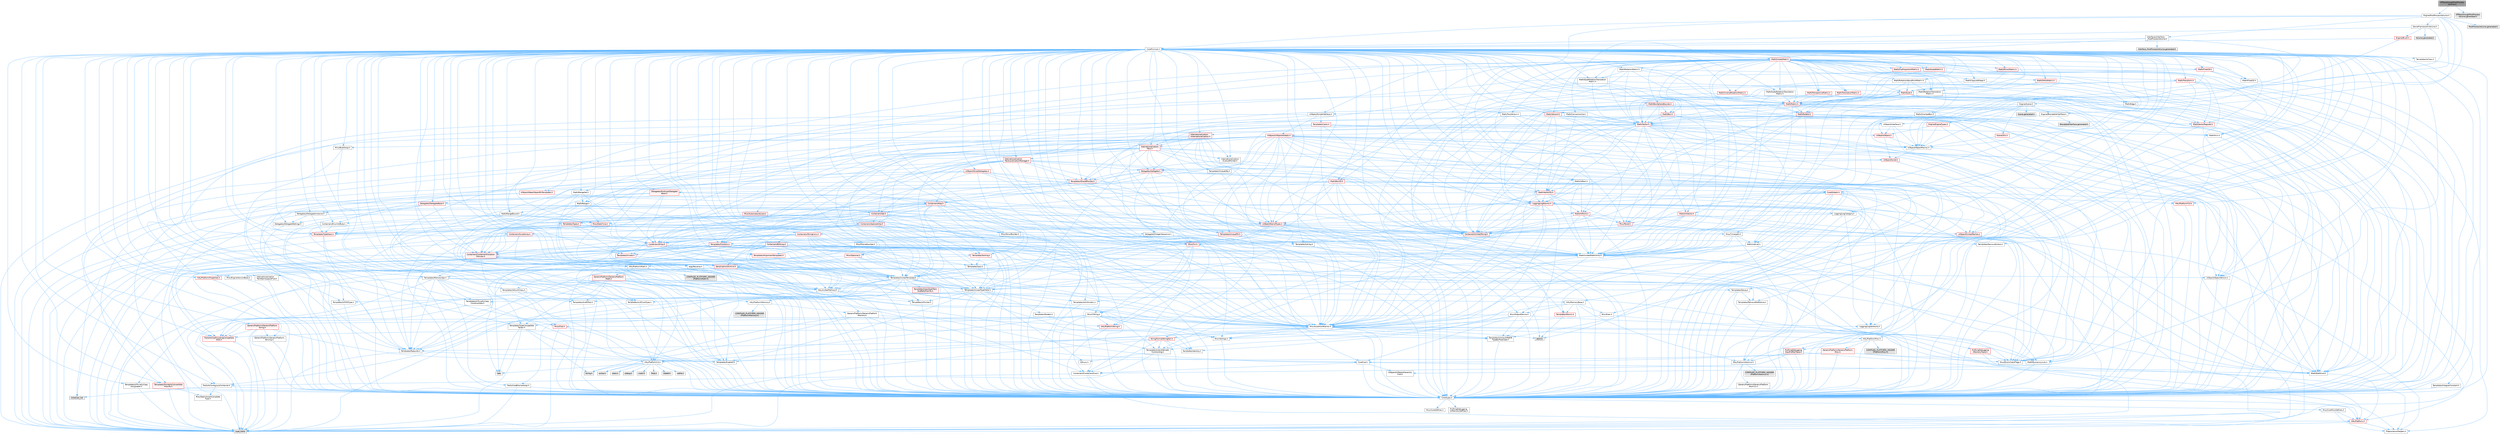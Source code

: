 digraph "VPPassthroughPostProcessVolume.h"
{
 // INTERACTIVE_SVG=YES
 // LATEX_PDF_SIZE
  bgcolor="transparent";
  edge [fontname=Helvetica,fontsize=10,labelfontname=Helvetica,labelfontsize=10];
  node [fontname=Helvetica,fontsize=10,shape=box,height=0.2,width=0.4];
  Node1 [id="Node000001",label="VPPassthroughPostProcess\lVolume.h",height=0.2,width=0.4,color="gray40", fillcolor="grey60", style="filled", fontcolor="black",tooltip=" "];
  Node1 -> Node2 [id="edge1_Node000001_Node000002",color="steelblue1",style="solid",tooltip=" "];
  Node2 [id="Node000002",label="Engine/PostProcessVolume.h",height=0.2,width=0.4,color="grey40", fillcolor="white", style="filled",URL="$d3/dd0/PostProcessVolume_8h.html",tooltip=" "];
  Node2 -> Node3 [id="edge2_Node000002_Node000003",color="steelblue1",style="solid",tooltip=" "];
  Node3 [id="Node000003",label="CoreMinimal.h",height=0.2,width=0.4,color="grey40", fillcolor="white", style="filled",URL="$d7/d67/CoreMinimal_8h.html",tooltip=" "];
  Node3 -> Node4 [id="edge3_Node000003_Node000004",color="steelblue1",style="solid",tooltip=" "];
  Node4 [id="Node000004",label="CoreTypes.h",height=0.2,width=0.4,color="grey40", fillcolor="white", style="filled",URL="$dc/dec/CoreTypes_8h.html",tooltip=" "];
  Node4 -> Node5 [id="edge4_Node000004_Node000005",color="steelblue1",style="solid",tooltip=" "];
  Node5 [id="Node000005",label="HAL/Platform.h",height=0.2,width=0.4,color="red", fillcolor="#FFF0F0", style="filled",URL="$d9/dd0/Platform_8h.html",tooltip=" "];
  Node5 -> Node8 [id="edge5_Node000005_Node000008",color="steelblue1",style="solid",tooltip=" "];
  Node8 [id="Node000008",label="type_traits",height=0.2,width=0.4,color="grey60", fillcolor="#E0E0E0", style="filled",tooltip=" "];
  Node5 -> Node9 [id="edge6_Node000005_Node000009",color="steelblue1",style="solid",tooltip=" "];
  Node9 [id="Node000009",label="PreprocessorHelpers.h",height=0.2,width=0.4,color="grey40", fillcolor="white", style="filled",URL="$db/ddb/PreprocessorHelpers_8h.html",tooltip=" "];
  Node4 -> Node15 [id="edge7_Node000004_Node000015",color="steelblue1",style="solid",tooltip=" "];
  Node15 [id="Node000015",label="ProfilingDebugging\l/UMemoryDefines.h",height=0.2,width=0.4,color="grey40", fillcolor="white", style="filled",URL="$d2/da2/UMemoryDefines_8h.html",tooltip=" "];
  Node4 -> Node16 [id="edge8_Node000004_Node000016",color="steelblue1",style="solid",tooltip=" "];
  Node16 [id="Node000016",label="Misc/CoreMiscDefines.h",height=0.2,width=0.4,color="grey40", fillcolor="white", style="filled",URL="$da/d38/CoreMiscDefines_8h.html",tooltip=" "];
  Node16 -> Node5 [id="edge9_Node000016_Node000005",color="steelblue1",style="solid",tooltip=" "];
  Node16 -> Node9 [id="edge10_Node000016_Node000009",color="steelblue1",style="solid",tooltip=" "];
  Node4 -> Node17 [id="edge11_Node000004_Node000017",color="steelblue1",style="solid",tooltip=" "];
  Node17 [id="Node000017",label="Misc/CoreDefines.h",height=0.2,width=0.4,color="grey40", fillcolor="white", style="filled",URL="$d3/dd2/CoreDefines_8h.html",tooltip=" "];
  Node3 -> Node18 [id="edge12_Node000003_Node000018",color="steelblue1",style="solid",tooltip=" "];
  Node18 [id="Node000018",label="CoreFwd.h",height=0.2,width=0.4,color="grey40", fillcolor="white", style="filled",URL="$d1/d1e/CoreFwd_8h.html",tooltip=" "];
  Node18 -> Node4 [id="edge13_Node000018_Node000004",color="steelblue1",style="solid",tooltip=" "];
  Node18 -> Node19 [id="edge14_Node000018_Node000019",color="steelblue1",style="solid",tooltip=" "];
  Node19 [id="Node000019",label="Containers/ContainersFwd.h",height=0.2,width=0.4,color="grey40", fillcolor="white", style="filled",URL="$d4/d0a/ContainersFwd_8h.html",tooltip=" "];
  Node19 -> Node5 [id="edge15_Node000019_Node000005",color="steelblue1",style="solid",tooltip=" "];
  Node19 -> Node4 [id="edge16_Node000019_Node000004",color="steelblue1",style="solid",tooltip=" "];
  Node19 -> Node20 [id="edge17_Node000019_Node000020",color="steelblue1",style="solid",tooltip=" "];
  Node20 [id="Node000020",label="Traits/IsContiguousContainer.h",height=0.2,width=0.4,color="grey40", fillcolor="white", style="filled",URL="$d5/d3c/IsContiguousContainer_8h.html",tooltip=" "];
  Node20 -> Node4 [id="edge18_Node000020_Node000004",color="steelblue1",style="solid",tooltip=" "];
  Node20 -> Node21 [id="edge19_Node000020_Node000021",color="steelblue1",style="solid",tooltip=" "];
  Node21 [id="Node000021",label="Misc/StaticAssertComplete\lType.h",height=0.2,width=0.4,color="grey40", fillcolor="white", style="filled",URL="$d5/d4e/StaticAssertCompleteType_8h.html",tooltip=" "];
  Node20 -> Node22 [id="edge20_Node000020_Node000022",color="steelblue1",style="solid",tooltip=" "];
  Node22 [id="Node000022",label="initializer_list",height=0.2,width=0.4,color="grey60", fillcolor="#E0E0E0", style="filled",tooltip=" "];
  Node18 -> Node23 [id="edge21_Node000018_Node000023",color="steelblue1",style="solid",tooltip=" "];
  Node23 [id="Node000023",label="Math/MathFwd.h",height=0.2,width=0.4,color="grey40", fillcolor="white", style="filled",URL="$d2/d10/MathFwd_8h.html",tooltip=" "];
  Node23 -> Node5 [id="edge22_Node000023_Node000005",color="steelblue1",style="solid",tooltip=" "];
  Node18 -> Node24 [id="edge23_Node000018_Node000024",color="steelblue1",style="solid",tooltip=" "];
  Node24 [id="Node000024",label="UObject/UObjectHierarchy\lFwd.h",height=0.2,width=0.4,color="grey40", fillcolor="white", style="filled",URL="$d3/d13/UObjectHierarchyFwd_8h.html",tooltip=" "];
  Node3 -> Node24 [id="edge24_Node000003_Node000024",color="steelblue1",style="solid",tooltip=" "];
  Node3 -> Node19 [id="edge25_Node000003_Node000019",color="steelblue1",style="solid",tooltip=" "];
  Node3 -> Node25 [id="edge26_Node000003_Node000025",color="steelblue1",style="solid",tooltip=" "];
  Node25 [id="Node000025",label="Misc/VarArgs.h",height=0.2,width=0.4,color="grey40", fillcolor="white", style="filled",URL="$d5/d6f/VarArgs_8h.html",tooltip=" "];
  Node25 -> Node4 [id="edge27_Node000025_Node000004",color="steelblue1",style="solid",tooltip=" "];
  Node3 -> Node26 [id="edge28_Node000003_Node000026",color="steelblue1",style="solid",tooltip=" "];
  Node26 [id="Node000026",label="Logging/LogVerbosity.h",height=0.2,width=0.4,color="grey40", fillcolor="white", style="filled",URL="$d2/d8f/LogVerbosity_8h.html",tooltip=" "];
  Node26 -> Node4 [id="edge29_Node000026_Node000004",color="steelblue1",style="solid",tooltip=" "];
  Node3 -> Node27 [id="edge30_Node000003_Node000027",color="steelblue1",style="solid",tooltip=" "];
  Node27 [id="Node000027",label="Misc/OutputDevice.h",height=0.2,width=0.4,color="grey40", fillcolor="white", style="filled",URL="$d7/d32/OutputDevice_8h.html",tooltip=" "];
  Node27 -> Node18 [id="edge31_Node000027_Node000018",color="steelblue1",style="solid",tooltip=" "];
  Node27 -> Node4 [id="edge32_Node000027_Node000004",color="steelblue1",style="solid",tooltip=" "];
  Node27 -> Node26 [id="edge33_Node000027_Node000026",color="steelblue1",style="solid",tooltip=" "];
  Node27 -> Node25 [id="edge34_Node000027_Node000025",color="steelblue1",style="solid",tooltip=" "];
  Node27 -> Node28 [id="edge35_Node000027_Node000028",color="steelblue1",style="solid",tooltip=" "];
  Node28 [id="Node000028",label="Templates/IsArrayOrRefOf\lTypeByPredicate.h",height=0.2,width=0.4,color="grey40", fillcolor="white", style="filled",URL="$d6/da1/IsArrayOrRefOfTypeByPredicate_8h.html",tooltip=" "];
  Node28 -> Node4 [id="edge36_Node000028_Node000004",color="steelblue1",style="solid",tooltip=" "];
  Node27 -> Node29 [id="edge37_Node000027_Node000029",color="steelblue1",style="solid",tooltip=" "];
  Node29 [id="Node000029",label="Templates/IsValidVariadic\lFunctionArg.h",height=0.2,width=0.4,color="grey40", fillcolor="white", style="filled",URL="$d0/dc8/IsValidVariadicFunctionArg_8h.html",tooltip=" "];
  Node29 -> Node4 [id="edge38_Node000029_Node000004",color="steelblue1",style="solid",tooltip=" "];
  Node29 -> Node30 [id="edge39_Node000029_Node000030",color="steelblue1",style="solid",tooltip=" "];
  Node30 [id="Node000030",label="IsEnum.h",height=0.2,width=0.4,color="grey40", fillcolor="white", style="filled",URL="$d4/de5/IsEnum_8h.html",tooltip=" "];
  Node29 -> Node8 [id="edge40_Node000029_Node000008",color="steelblue1",style="solid",tooltip=" "];
  Node27 -> Node31 [id="edge41_Node000027_Node000031",color="steelblue1",style="solid",tooltip=" "];
  Node31 [id="Node000031",label="Traits/IsCharEncodingCompatible\lWith.h",height=0.2,width=0.4,color="red", fillcolor="#FFF0F0", style="filled",URL="$df/dd1/IsCharEncodingCompatibleWith_8h.html",tooltip=" "];
  Node31 -> Node8 [id="edge42_Node000031_Node000008",color="steelblue1",style="solid",tooltip=" "];
  Node3 -> Node33 [id="edge43_Node000003_Node000033",color="steelblue1",style="solid",tooltip=" "];
  Node33 [id="Node000033",label="HAL/PlatformCrt.h",height=0.2,width=0.4,color="grey40", fillcolor="white", style="filled",URL="$d8/d75/PlatformCrt_8h.html",tooltip=" "];
  Node33 -> Node34 [id="edge44_Node000033_Node000034",color="steelblue1",style="solid",tooltip=" "];
  Node34 [id="Node000034",label="new",height=0.2,width=0.4,color="grey60", fillcolor="#E0E0E0", style="filled",tooltip=" "];
  Node33 -> Node35 [id="edge45_Node000033_Node000035",color="steelblue1",style="solid",tooltip=" "];
  Node35 [id="Node000035",label="wchar.h",height=0.2,width=0.4,color="grey60", fillcolor="#E0E0E0", style="filled",tooltip=" "];
  Node33 -> Node36 [id="edge46_Node000033_Node000036",color="steelblue1",style="solid",tooltip=" "];
  Node36 [id="Node000036",label="stddef.h",height=0.2,width=0.4,color="grey60", fillcolor="#E0E0E0", style="filled",tooltip=" "];
  Node33 -> Node37 [id="edge47_Node000033_Node000037",color="steelblue1",style="solid",tooltip=" "];
  Node37 [id="Node000037",label="stdlib.h",height=0.2,width=0.4,color="grey60", fillcolor="#E0E0E0", style="filled",tooltip=" "];
  Node33 -> Node38 [id="edge48_Node000033_Node000038",color="steelblue1",style="solid",tooltip=" "];
  Node38 [id="Node000038",label="stdio.h",height=0.2,width=0.4,color="grey60", fillcolor="#E0E0E0", style="filled",tooltip=" "];
  Node33 -> Node39 [id="edge49_Node000033_Node000039",color="steelblue1",style="solid",tooltip=" "];
  Node39 [id="Node000039",label="stdarg.h",height=0.2,width=0.4,color="grey60", fillcolor="#E0E0E0", style="filled",tooltip=" "];
  Node33 -> Node40 [id="edge50_Node000033_Node000040",color="steelblue1",style="solid",tooltip=" "];
  Node40 [id="Node000040",label="math.h",height=0.2,width=0.4,color="grey60", fillcolor="#E0E0E0", style="filled",tooltip=" "];
  Node33 -> Node41 [id="edge51_Node000033_Node000041",color="steelblue1",style="solid",tooltip=" "];
  Node41 [id="Node000041",label="float.h",height=0.2,width=0.4,color="grey60", fillcolor="#E0E0E0", style="filled",tooltip=" "];
  Node33 -> Node42 [id="edge52_Node000033_Node000042",color="steelblue1",style="solid",tooltip=" "];
  Node42 [id="Node000042",label="string.h",height=0.2,width=0.4,color="grey60", fillcolor="#E0E0E0", style="filled",tooltip=" "];
  Node3 -> Node43 [id="edge53_Node000003_Node000043",color="steelblue1",style="solid",tooltip=" "];
  Node43 [id="Node000043",label="HAL/PlatformMisc.h",height=0.2,width=0.4,color="grey40", fillcolor="white", style="filled",URL="$d0/df5/PlatformMisc_8h.html",tooltip=" "];
  Node43 -> Node4 [id="edge54_Node000043_Node000004",color="steelblue1",style="solid",tooltip=" "];
  Node43 -> Node44 [id="edge55_Node000043_Node000044",color="steelblue1",style="solid",tooltip=" "];
  Node44 [id="Node000044",label="GenericPlatform/GenericPlatform\lMisc.h",height=0.2,width=0.4,color="red", fillcolor="#FFF0F0", style="filled",URL="$db/d9a/GenericPlatformMisc_8h.html",tooltip=" "];
  Node44 -> Node18 [id="edge56_Node000044_Node000018",color="steelblue1",style="solid",tooltip=" "];
  Node44 -> Node4 [id="edge57_Node000044_Node000004",color="steelblue1",style="solid",tooltip=" "];
  Node44 -> Node33 [id="edge58_Node000044_Node000033",color="steelblue1",style="solid",tooltip=" "];
  Node44 -> Node48 [id="edge59_Node000044_Node000048",color="steelblue1",style="solid",tooltip=" "];
  Node48 [id="Node000048",label="Math/NumericLimits.h",height=0.2,width=0.4,color="grey40", fillcolor="white", style="filled",URL="$df/d1b/NumericLimits_8h.html",tooltip=" "];
  Node48 -> Node4 [id="edge60_Node000048_Node000004",color="steelblue1",style="solid",tooltip=" "];
  Node44 -> Node50 [id="edge61_Node000044_Node000050",color="steelblue1",style="solid",tooltip=" "];
  Node50 [id="Node000050",label="Misc/EnumClassFlags.h",height=0.2,width=0.4,color="grey40", fillcolor="white", style="filled",URL="$d8/de7/EnumClassFlags_8h.html",tooltip=" "];
  Node43 -> Node53 [id="edge62_Node000043_Node000053",color="steelblue1",style="solid",tooltip=" "];
  Node53 [id="Node000053",label="COMPILED_PLATFORM_HEADER\l(PlatformMisc.h)",height=0.2,width=0.4,color="grey60", fillcolor="#E0E0E0", style="filled",tooltip=" "];
  Node43 -> Node54 [id="edge63_Node000043_Node000054",color="steelblue1",style="solid",tooltip=" "];
  Node54 [id="Node000054",label="ProfilingDebugging\l/CpuProfilerTrace.h",height=0.2,width=0.4,color="red", fillcolor="#FFF0F0", style="filled",URL="$da/dcb/CpuProfilerTrace_8h.html",tooltip=" "];
  Node54 -> Node4 [id="edge64_Node000054_Node000004",color="steelblue1",style="solid",tooltip=" "];
  Node54 -> Node19 [id="edge65_Node000054_Node000019",color="steelblue1",style="solid",tooltip=" "];
  Node54 -> Node55 [id="edge66_Node000054_Node000055",color="steelblue1",style="solid",tooltip=" "];
  Node55 [id="Node000055",label="HAL/PlatformAtomics.h",height=0.2,width=0.4,color="grey40", fillcolor="white", style="filled",URL="$d3/d36/PlatformAtomics_8h.html",tooltip=" "];
  Node55 -> Node4 [id="edge67_Node000055_Node000004",color="steelblue1",style="solid",tooltip=" "];
  Node55 -> Node56 [id="edge68_Node000055_Node000056",color="steelblue1",style="solid",tooltip=" "];
  Node56 [id="Node000056",label="GenericPlatform/GenericPlatform\lAtomics.h",height=0.2,width=0.4,color="grey40", fillcolor="white", style="filled",URL="$da/d72/GenericPlatformAtomics_8h.html",tooltip=" "];
  Node56 -> Node4 [id="edge69_Node000056_Node000004",color="steelblue1",style="solid",tooltip=" "];
  Node55 -> Node57 [id="edge70_Node000055_Node000057",color="steelblue1",style="solid",tooltip=" "];
  Node57 [id="Node000057",label="COMPILED_PLATFORM_HEADER\l(PlatformAtomics.h)",height=0.2,width=0.4,color="grey60", fillcolor="#E0E0E0", style="filled",tooltip=" "];
  Node54 -> Node9 [id="edge71_Node000054_Node000009",color="steelblue1",style="solid",tooltip=" "];
  Node3 -> Node62 [id="edge72_Node000003_Node000062",color="steelblue1",style="solid",tooltip=" "];
  Node62 [id="Node000062",label="Misc/AssertionMacros.h",height=0.2,width=0.4,color="grey40", fillcolor="white", style="filled",URL="$d0/dfa/AssertionMacros_8h.html",tooltip=" "];
  Node62 -> Node4 [id="edge73_Node000062_Node000004",color="steelblue1",style="solid",tooltip=" "];
  Node62 -> Node5 [id="edge74_Node000062_Node000005",color="steelblue1",style="solid",tooltip=" "];
  Node62 -> Node43 [id="edge75_Node000062_Node000043",color="steelblue1",style="solid",tooltip=" "];
  Node62 -> Node9 [id="edge76_Node000062_Node000009",color="steelblue1",style="solid",tooltip=" "];
  Node62 -> Node63 [id="edge77_Node000062_Node000063",color="steelblue1",style="solid",tooltip=" "];
  Node63 [id="Node000063",label="Templates/EnableIf.h",height=0.2,width=0.4,color="grey40", fillcolor="white", style="filled",URL="$d7/d60/EnableIf_8h.html",tooltip=" "];
  Node63 -> Node4 [id="edge78_Node000063_Node000004",color="steelblue1",style="solid",tooltip=" "];
  Node62 -> Node28 [id="edge79_Node000062_Node000028",color="steelblue1",style="solid",tooltip=" "];
  Node62 -> Node29 [id="edge80_Node000062_Node000029",color="steelblue1",style="solid",tooltip=" "];
  Node62 -> Node31 [id="edge81_Node000062_Node000031",color="steelblue1",style="solid",tooltip=" "];
  Node62 -> Node25 [id="edge82_Node000062_Node000025",color="steelblue1",style="solid",tooltip=" "];
  Node62 -> Node64 [id="edge83_Node000062_Node000064",color="steelblue1",style="solid",tooltip=" "];
  Node64 [id="Node000064",label="String/FormatStringSan.h",height=0.2,width=0.4,color="red", fillcolor="#FFF0F0", style="filled",URL="$d3/d8b/FormatStringSan_8h.html",tooltip=" "];
  Node64 -> Node8 [id="edge84_Node000064_Node000008",color="steelblue1",style="solid",tooltip=" "];
  Node64 -> Node4 [id="edge85_Node000064_Node000004",color="steelblue1",style="solid",tooltip=" "];
  Node64 -> Node65 [id="edge86_Node000064_Node000065",color="steelblue1",style="solid",tooltip=" "];
  Node65 [id="Node000065",label="Templates/Requires.h",height=0.2,width=0.4,color="grey40", fillcolor="white", style="filled",URL="$dc/d96/Requires_8h.html",tooltip=" "];
  Node65 -> Node63 [id="edge87_Node000065_Node000063",color="steelblue1",style="solid",tooltip=" "];
  Node65 -> Node8 [id="edge88_Node000065_Node000008",color="steelblue1",style="solid",tooltip=" "];
  Node64 -> Node66 [id="edge89_Node000064_Node000066",color="steelblue1",style="solid",tooltip=" "];
  Node66 [id="Node000066",label="Templates/Identity.h",height=0.2,width=0.4,color="grey40", fillcolor="white", style="filled",URL="$d0/dd5/Identity_8h.html",tooltip=" "];
  Node64 -> Node29 [id="edge90_Node000064_Node000029",color="steelblue1",style="solid",tooltip=" "];
  Node64 -> Node19 [id="edge91_Node000064_Node000019",color="steelblue1",style="solid",tooltip=" "];
  Node62 -> Node70 [id="edge92_Node000062_Node000070",color="steelblue1",style="solid",tooltip=" "];
  Node70 [id="Node000070",label="atomic",height=0.2,width=0.4,color="grey60", fillcolor="#E0E0E0", style="filled",tooltip=" "];
  Node3 -> Node71 [id="edge93_Node000003_Node000071",color="steelblue1",style="solid",tooltip=" "];
  Node71 [id="Node000071",label="Templates/IsPointer.h",height=0.2,width=0.4,color="grey40", fillcolor="white", style="filled",URL="$d7/d05/IsPointer_8h.html",tooltip=" "];
  Node71 -> Node4 [id="edge94_Node000071_Node000004",color="steelblue1",style="solid",tooltip=" "];
  Node3 -> Node72 [id="edge95_Node000003_Node000072",color="steelblue1",style="solid",tooltip=" "];
  Node72 [id="Node000072",label="HAL/PlatformMemory.h",height=0.2,width=0.4,color="grey40", fillcolor="white", style="filled",URL="$de/d68/PlatformMemory_8h.html",tooltip=" "];
  Node72 -> Node4 [id="edge96_Node000072_Node000004",color="steelblue1",style="solid",tooltip=" "];
  Node72 -> Node73 [id="edge97_Node000072_Node000073",color="steelblue1",style="solid",tooltip=" "];
  Node73 [id="Node000073",label="GenericPlatform/GenericPlatform\lMemory.h",height=0.2,width=0.4,color="grey40", fillcolor="white", style="filled",URL="$dd/d22/GenericPlatformMemory_8h.html",tooltip=" "];
  Node73 -> Node18 [id="edge98_Node000073_Node000018",color="steelblue1",style="solid",tooltip=" "];
  Node73 -> Node4 [id="edge99_Node000073_Node000004",color="steelblue1",style="solid",tooltip=" "];
  Node73 -> Node74 [id="edge100_Node000073_Node000074",color="steelblue1",style="solid",tooltip=" "];
  Node74 [id="Node000074",label="HAL/PlatformString.h",height=0.2,width=0.4,color="red", fillcolor="#FFF0F0", style="filled",URL="$db/db5/PlatformString_8h.html",tooltip=" "];
  Node74 -> Node4 [id="edge101_Node000074_Node000004",color="steelblue1",style="solid",tooltip=" "];
  Node73 -> Node42 [id="edge102_Node000073_Node000042",color="steelblue1",style="solid",tooltip=" "];
  Node73 -> Node35 [id="edge103_Node000073_Node000035",color="steelblue1",style="solid",tooltip=" "];
  Node72 -> Node76 [id="edge104_Node000072_Node000076",color="steelblue1",style="solid",tooltip=" "];
  Node76 [id="Node000076",label="COMPILED_PLATFORM_HEADER\l(PlatformMemory.h)",height=0.2,width=0.4,color="grey60", fillcolor="#E0E0E0", style="filled",tooltip=" "];
  Node3 -> Node55 [id="edge105_Node000003_Node000055",color="steelblue1",style="solid",tooltip=" "];
  Node3 -> Node77 [id="edge106_Node000003_Node000077",color="steelblue1",style="solid",tooltip=" "];
  Node77 [id="Node000077",label="Misc/Exec.h",height=0.2,width=0.4,color="grey40", fillcolor="white", style="filled",URL="$de/ddb/Exec_8h.html",tooltip=" "];
  Node77 -> Node4 [id="edge107_Node000077_Node000004",color="steelblue1",style="solid",tooltip=" "];
  Node77 -> Node62 [id="edge108_Node000077_Node000062",color="steelblue1",style="solid",tooltip=" "];
  Node3 -> Node78 [id="edge109_Node000003_Node000078",color="steelblue1",style="solid",tooltip=" "];
  Node78 [id="Node000078",label="HAL/MemoryBase.h",height=0.2,width=0.4,color="grey40", fillcolor="white", style="filled",URL="$d6/d9f/MemoryBase_8h.html",tooltip=" "];
  Node78 -> Node4 [id="edge110_Node000078_Node000004",color="steelblue1",style="solid",tooltip=" "];
  Node78 -> Node55 [id="edge111_Node000078_Node000055",color="steelblue1",style="solid",tooltip=" "];
  Node78 -> Node33 [id="edge112_Node000078_Node000033",color="steelblue1",style="solid",tooltip=" "];
  Node78 -> Node77 [id="edge113_Node000078_Node000077",color="steelblue1",style="solid",tooltip=" "];
  Node78 -> Node27 [id="edge114_Node000078_Node000027",color="steelblue1",style="solid",tooltip=" "];
  Node78 -> Node79 [id="edge115_Node000078_Node000079",color="steelblue1",style="solid",tooltip=" "];
  Node79 [id="Node000079",label="Templates/Atomic.h",height=0.2,width=0.4,color="red", fillcolor="#FFF0F0", style="filled",URL="$d3/d91/Atomic_8h.html",tooltip=" "];
  Node79 -> Node70 [id="edge116_Node000079_Node000070",color="steelblue1",style="solid",tooltip=" "];
  Node3 -> Node88 [id="edge117_Node000003_Node000088",color="steelblue1",style="solid",tooltip=" "];
  Node88 [id="Node000088",label="HAL/UnrealMemory.h",height=0.2,width=0.4,color="grey40", fillcolor="white", style="filled",URL="$d9/d96/UnrealMemory_8h.html",tooltip=" "];
  Node88 -> Node4 [id="edge118_Node000088_Node000004",color="steelblue1",style="solid",tooltip=" "];
  Node88 -> Node73 [id="edge119_Node000088_Node000073",color="steelblue1",style="solid",tooltip=" "];
  Node88 -> Node78 [id="edge120_Node000088_Node000078",color="steelblue1",style="solid",tooltip=" "];
  Node88 -> Node72 [id="edge121_Node000088_Node000072",color="steelblue1",style="solid",tooltip=" "];
  Node88 -> Node89 [id="edge122_Node000088_Node000089",color="steelblue1",style="solid",tooltip=" "];
  Node89 [id="Node000089",label="ProfilingDebugging\l/MemoryTrace.h",height=0.2,width=0.4,color="red", fillcolor="#FFF0F0", style="filled",URL="$da/dd7/MemoryTrace_8h.html",tooltip=" "];
  Node89 -> Node5 [id="edge123_Node000089_Node000005",color="steelblue1",style="solid",tooltip=" "];
  Node89 -> Node50 [id="edge124_Node000089_Node000050",color="steelblue1",style="solid",tooltip=" "];
  Node88 -> Node71 [id="edge125_Node000088_Node000071",color="steelblue1",style="solid",tooltip=" "];
  Node3 -> Node90 [id="edge126_Node000003_Node000090",color="steelblue1",style="solid",tooltip=" "];
  Node90 [id="Node000090",label="Templates/IsArithmetic.h",height=0.2,width=0.4,color="grey40", fillcolor="white", style="filled",URL="$d2/d5d/IsArithmetic_8h.html",tooltip=" "];
  Node90 -> Node4 [id="edge127_Node000090_Node000004",color="steelblue1",style="solid",tooltip=" "];
  Node3 -> Node84 [id="edge128_Node000003_Node000084",color="steelblue1",style="solid",tooltip=" "];
  Node84 [id="Node000084",label="Templates/AndOrNot.h",height=0.2,width=0.4,color="grey40", fillcolor="white", style="filled",URL="$db/d0a/AndOrNot_8h.html",tooltip=" "];
  Node84 -> Node4 [id="edge129_Node000084_Node000004",color="steelblue1",style="solid",tooltip=" "];
  Node3 -> Node91 [id="edge130_Node000003_Node000091",color="steelblue1",style="solid",tooltip=" "];
  Node91 [id="Node000091",label="Templates/IsPODType.h",height=0.2,width=0.4,color="grey40", fillcolor="white", style="filled",URL="$d7/db1/IsPODType_8h.html",tooltip=" "];
  Node91 -> Node4 [id="edge131_Node000091_Node000004",color="steelblue1",style="solid",tooltip=" "];
  Node3 -> Node92 [id="edge132_Node000003_Node000092",color="steelblue1",style="solid",tooltip=" "];
  Node92 [id="Node000092",label="Templates/IsUECoreType.h",height=0.2,width=0.4,color="grey40", fillcolor="white", style="filled",URL="$d1/db8/IsUECoreType_8h.html",tooltip=" "];
  Node92 -> Node4 [id="edge133_Node000092_Node000004",color="steelblue1",style="solid",tooltip=" "];
  Node92 -> Node8 [id="edge134_Node000092_Node000008",color="steelblue1",style="solid",tooltip=" "];
  Node3 -> Node85 [id="edge135_Node000003_Node000085",color="steelblue1",style="solid",tooltip=" "];
  Node85 [id="Node000085",label="Templates/IsTriviallyCopy\lConstructible.h",height=0.2,width=0.4,color="grey40", fillcolor="white", style="filled",URL="$d3/d78/IsTriviallyCopyConstructible_8h.html",tooltip=" "];
  Node85 -> Node4 [id="edge136_Node000085_Node000004",color="steelblue1",style="solid",tooltip=" "];
  Node85 -> Node8 [id="edge137_Node000085_Node000008",color="steelblue1",style="solid",tooltip=" "];
  Node3 -> Node93 [id="edge138_Node000003_Node000093",color="steelblue1",style="solid",tooltip=" "];
  Node93 [id="Node000093",label="Templates/UnrealTypeTraits.h",height=0.2,width=0.4,color="grey40", fillcolor="white", style="filled",URL="$d2/d2d/UnrealTypeTraits_8h.html",tooltip=" "];
  Node93 -> Node4 [id="edge139_Node000093_Node000004",color="steelblue1",style="solid",tooltip=" "];
  Node93 -> Node71 [id="edge140_Node000093_Node000071",color="steelblue1",style="solid",tooltip=" "];
  Node93 -> Node62 [id="edge141_Node000093_Node000062",color="steelblue1",style="solid",tooltip=" "];
  Node93 -> Node84 [id="edge142_Node000093_Node000084",color="steelblue1",style="solid",tooltip=" "];
  Node93 -> Node63 [id="edge143_Node000093_Node000063",color="steelblue1",style="solid",tooltip=" "];
  Node93 -> Node90 [id="edge144_Node000093_Node000090",color="steelblue1",style="solid",tooltip=" "];
  Node93 -> Node30 [id="edge145_Node000093_Node000030",color="steelblue1",style="solid",tooltip=" "];
  Node93 -> Node94 [id="edge146_Node000093_Node000094",color="steelblue1",style="solid",tooltip=" "];
  Node94 [id="Node000094",label="Templates/Models.h",height=0.2,width=0.4,color="grey40", fillcolor="white", style="filled",URL="$d3/d0c/Models_8h.html",tooltip=" "];
  Node94 -> Node66 [id="edge147_Node000094_Node000066",color="steelblue1",style="solid",tooltip=" "];
  Node93 -> Node91 [id="edge148_Node000093_Node000091",color="steelblue1",style="solid",tooltip=" "];
  Node93 -> Node92 [id="edge149_Node000093_Node000092",color="steelblue1",style="solid",tooltip=" "];
  Node93 -> Node85 [id="edge150_Node000093_Node000085",color="steelblue1",style="solid",tooltip=" "];
  Node3 -> Node63 [id="edge151_Node000003_Node000063",color="steelblue1",style="solid",tooltip=" "];
  Node3 -> Node95 [id="edge152_Node000003_Node000095",color="steelblue1",style="solid",tooltip=" "];
  Node95 [id="Node000095",label="Templates/RemoveReference.h",height=0.2,width=0.4,color="grey40", fillcolor="white", style="filled",URL="$da/dbe/RemoveReference_8h.html",tooltip=" "];
  Node95 -> Node4 [id="edge153_Node000095_Node000004",color="steelblue1",style="solid",tooltip=" "];
  Node3 -> Node96 [id="edge154_Node000003_Node000096",color="steelblue1",style="solid",tooltip=" "];
  Node96 [id="Node000096",label="Templates/IntegralConstant.h",height=0.2,width=0.4,color="grey40", fillcolor="white", style="filled",URL="$db/d1b/IntegralConstant_8h.html",tooltip=" "];
  Node96 -> Node4 [id="edge155_Node000096_Node000004",color="steelblue1",style="solid",tooltip=" "];
  Node3 -> Node97 [id="edge156_Node000003_Node000097",color="steelblue1",style="solid",tooltip=" "];
  Node97 [id="Node000097",label="Templates/IsClass.h",height=0.2,width=0.4,color="grey40", fillcolor="white", style="filled",URL="$db/dcb/IsClass_8h.html",tooltip=" "];
  Node97 -> Node4 [id="edge157_Node000097_Node000004",color="steelblue1",style="solid",tooltip=" "];
  Node3 -> Node98 [id="edge158_Node000003_Node000098",color="steelblue1",style="solid",tooltip=" "];
  Node98 [id="Node000098",label="Templates/TypeCompatible\lBytes.h",height=0.2,width=0.4,color="grey40", fillcolor="white", style="filled",URL="$df/d0a/TypeCompatibleBytes_8h.html",tooltip=" "];
  Node98 -> Node4 [id="edge159_Node000098_Node000004",color="steelblue1",style="solid",tooltip=" "];
  Node98 -> Node42 [id="edge160_Node000098_Node000042",color="steelblue1",style="solid",tooltip=" "];
  Node98 -> Node34 [id="edge161_Node000098_Node000034",color="steelblue1",style="solid",tooltip=" "];
  Node98 -> Node8 [id="edge162_Node000098_Node000008",color="steelblue1",style="solid",tooltip=" "];
  Node3 -> Node20 [id="edge163_Node000003_Node000020",color="steelblue1",style="solid",tooltip=" "];
  Node3 -> Node99 [id="edge164_Node000003_Node000099",color="steelblue1",style="solid",tooltip=" "];
  Node99 [id="Node000099",label="Templates/UnrealTemplate.h",height=0.2,width=0.4,color="grey40", fillcolor="white", style="filled",URL="$d4/d24/UnrealTemplate_8h.html",tooltip=" "];
  Node99 -> Node4 [id="edge165_Node000099_Node000004",color="steelblue1",style="solid",tooltip=" "];
  Node99 -> Node71 [id="edge166_Node000099_Node000071",color="steelblue1",style="solid",tooltip=" "];
  Node99 -> Node88 [id="edge167_Node000099_Node000088",color="steelblue1",style="solid",tooltip=" "];
  Node99 -> Node100 [id="edge168_Node000099_Node000100",color="steelblue1",style="solid",tooltip=" "];
  Node100 [id="Node000100",label="Templates/CopyQualifiers\lAndRefsFromTo.h",height=0.2,width=0.4,color="red", fillcolor="#FFF0F0", style="filled",URL="$d3/db3/CopyQualifiersAndRefsFromTo_8h.html",tooltip=" "];
  Node99 -> Node93 [id="edge169_Node000099_Node000093",color="steelblue1",style="solid",tooltip=" "];
  Node99 -> Node95 [id="edge170_Node000099_Node000095",color="steelblue1",style="solid",tooltip=" "];
  Node99 -> Node65 [id="edge171_Node000099_Node000065",color="steelblue1",style="solid",tooltip=" "];
  Node99 -> Node98 [id="edge172_Node000099_Node000098",color="steelblue1",style="solid",tooltip=" "];
  Node99 -> Node66 [id="edge173_Node000099_Node000066",color="steelblue1",style="solid",tooltip=" "];
  Node99 -> Node20 [id="edge174_Node000099_Node000020",color="steelblue1",style="solid",tooltip=" "];
  Node99 -> Node102 [id="edge175_Node000099_Node000102",color="steelblue1",style="solid",tooltip=" "];
  Node102 [id="Node000102",label="Traits/UseBitwiseSwap.h",height=0.2,width=0.4,color="grey40", fillcolor="white", style="filled",URL="$db/df3/UseBitwiseSwap_8h.html",tooltip=" "];
  Node102 -> Node4 [id="edge176_Node000102_Node000004",color="steelblue1",style="solid",tooltip=" "];
  Node102 -> Node8 [id="edge177_Node000102_Node000008",color="steelblue1",style="solid",tooltip=" "];
  Node99 -> Node8 [id="edge178_Node000099_Node000008",color="steelblue1",style="solid",tooltip=" "];
  Node3 -> Node48 [id="edge179_Node000003_Node000048",color="steelblue1",style="solid",tooltip=" "];
  Node3 -> Node103 [id="edge180_Node000003_Node000103",color="steelblue1",style="solid",tooltip=" "];
  Node103 [id="Node000103",label="HAL/PlatformMath.h",height=0.2,width=0.4,color="grey40", fillcolor="white", style="filled",URL="$dc/d53/PlatformMath_8h.html",tooltip=" "];
  Node103 -> Node4 [id="edge181_Node000103_Node000004",color="steelblue1",style="solid",tooltip=" "];
  Node103 -> Node104 [id="edge182_Node000103_Node000104",color="steelblue1",style="solid",tooltip=" "];
  Node104 [id="Node000104",label="GenericPlatform/GenericPlatform\lMath.h",height=0.2,width=0.4,color="red", fillcolor="#FFF0F0", style="filled",URL="$d5/d79/GenericPlatformMath_8h.html",tooltip=" "];
  Node104 -> Node4 [id="edge183_Node000104_Node000004",color="steelblue1",style="solid",tooltip=" "];
  Node104 -> Node19 [id="edge184_Node000104_Node000019",color="steelblue1",style="solid",tooltip=" "];
  Node104 -> Node33 [id="edge185_Node000104_Node000033",color="steelblue1",style="solid",tooltip=" "];
  Node104 -> Node84 [id="edge186_Node000104_Node000084",color="steelblue1",style="solid",tooltip=" "];
  Node104 -> Node105 [id="edge187_Node000104_Node000105",color="steelblue1",style="solid",tooltip=" "];
  Node105 [id="Node000105",label="Templates/Decay.h",height=0.2,width=0.4,color="grey40", fillcolor="white", style="filled",URL="$dd/d0f/Decay_8h.html",tooltip=" "];
  Node105 -> Node4 [id="edge188_Node000105_Node000004",color="steelblue1",style="solid",tooltip=" "];
  Node105 -> Node95 [id="edge189_Node000105_Node000095",color="steelblue1",style="solid",tooltip=" "];
  Node105 -> Node8 [id="edge190_Node000105_Node000008",color="steelblue1",style="solid",tooltip=" "];
  Node104 -> Node93 [id="edge191_Node000104_Node000093",color="steelblue1",style="solid",tooltip=" "];
  Node104 -> Node65 [id="edge192_Node000104_Node000065",color="steelblue1",style="solid",tooltip=" "];
  Node104 -> Node98 [id="edge193_Node000104_Node000098",color="steelblue1",style="solid",tooltip=" "];
  Node104 -> Node8 [id="edge194_Node000104_Node000008",color="steelblue1",style="solid",tooltip=" "];
  Node103 -> Node110 [id="edge195_Node000103_Node000110",color="steelblue1",style="solid",tooltip=" "];
  Node110 [id="Node000110",label="COMPILED_PLATFORM_HEADER\l(PlatformMath.h)",height=0.2,width=0.4,color="grey60", fillcolor="#E0E0E0", style="filled",tooltip=" "];
  Node3 -> Node86 [id="edge196_Node000003_Node000086",color="steelblue1",style="solid",tooltip=" "];
  Node86 [id="Node000086",label="Templates/IsTriviallyCopy\lAssignable.h",height=0.2,width=0.4,color="grey40", fillcolor="white", style="filled",URL="$d2/df2/IsTriviallyCopyAssignable_8h.html",tooltip=" "];
  Node86 -> Node4 [id="edge197_Node000086_Node000004",color="steelblue1",style="solid",tooltip=" "];
  Node86 -> Node8 [id="edge198_Node000086_Node000008",color="steelblue1",style="solid",tooltip=" "];
  Node3 -> Node111 [id="edge199_Node000003_Node000111",color="steelblue1",style="solid",tooltip=" "];
  Node111 [id="Node000111",label="Templates/MemoryOps.h",height=0.2,width=0.4,color="grey40", fillcolor="white", style="filled",URL="$db/dea/MemoryOps_8h.html",tooltip=" "];
  Node111 -> Node4 [id="edge200_Node000111_Node000004",color="steelblue1",style="solid",tooltip=" "];
  Node111 -> Node88 [id="edge201_Node000111_Node000088",color="steelblue1",style="solid",tooltip=" "];
  Node111 -> Node86 [id="edge202_Node000111_Node000086",color="steelblue1",style="solid",tooltip=" "];
  Node111 -> Node85 [id="edge203_Node000111_Node000085",color="steelblue1",style="solid",tooltip=" "];
  Node111 -> Node65 [id="edge204_Node000111_Node000065",color="steelblue1",style="solid",tooltip=" "];
  Node111 -> Node93 [id="edge205_Node000111_Node000093",color="steelblue1",style="solid",tooltip=" "];
  Node111 -> Node102 [id="edge206_Node000111_Node000102",color="steelblue1",style="solid",tooltip=" "];
  Node111 -> Node34 [id="edge207_Node000111_Node000034",color="steelblue1",style="solid",tooltip=" "];
  Node111 -> Node8 [id="edge208_Node000111_Node000008",color="steelblue1",style="solid",tooltip=" "];
  Node3 -> Node112 [id="edge209_Node000003_Node000112",color="steelblue1",style="solid",tooltip=" "];
  Node112 [id="Node000112",label="Containers/ContainerAllocation\lPolicies.h",height=0.2,width=0.4,color="red", fillcolor="#FFF0F0", style="filled",URL="$d7/dff/ContainerAllocationPolicies_8h.html",tooltip=" "];
  Node112 -> Node4 [id="edge210_Node000112_Node000004",color="steelblue1",style="solid",tooltip=" "];
  Node112 -> Node112 [id="edge211_Node000112_Node000112",color="steelblue1",style="solid",tooltip=" "];
  Node112 -> Node103 [id="edge212_Node000112_Node000103",color="steelblue1",style="solid",tooltip=" "];
  Node112 -> Node88 [id="edge213_Node000112_Node000088",color="steelblue1",style="solid",tooltip=" "];
  Node112 -> Node48 [id="edge214_Node000112_Node000048",color="steelblue1",style="solid",tooltip=" "];
  Node112 -> Node62 [id="edge215_Node000112_Node000062",color="steelblue1",style="solid",tooltip=" "];
  Node112 -> Node111 [id="edge216_Node000112_Node000111",color="steelblue1",style="solid",tooltip=" "];
  Node112 -> Node98 [id="edge217_Node000112_Node000098",color="steelblue1",style="solid",tooltip=" "];
  Node112 -> Node8 [id="edge218_Node000112_Node000008",color="steelblue1",style="solid",tooltip=" "];
  Node3 -> Node115 [id="edge219_Node000003_Node000115",color="steelblue1",style="solid",tooltip=" "];
  Node115 [id="Node000115",label="Templates/IsEnumClass.h",height=0.2,width=0.4,color="grey40", fillcolor="white", style="filled",URL="$d7/d15/IsEnumClass_8h.html",tooltip=" "];
  Node115 -> Node4 [id="edge220_Node000115_Node000004",color="steelblue1",style="solid",tooltip=" "];
  Node115 -> Node84 [id="edge221_Node000115_Node000084",color="steelblue1",style="solid",tooltip=" "];
  Node3 -> Node116 [id="edge222_Node000003_Node000116",color="steelblue1",style="solid",tooltip=" "];
  Node116 [id="Node000116",label="HAL/PlatformProperties.h",height=0.2,width=0.4,color="red", fillcolor="#FFF0F0", style="filled",URL="$d9/db0/PlatformProperties_8h.html",tooltip=" "];
  Node116 -> Node4 [id="edge223_Node000116_Node000004",color="steelblue1",style="solid",tooltip=" "];
  Node3 -> Node119 [id="edge224_Node000003_Node000119",color="steelblue1",style="solid",tooltip=" "];
  Node119 [id="Node000119",label="Misc/EngineVersionBase.h",height=0.2,width=0.4,color="grey40", fillcolor="white", style="filled",URL="$d5/d2b/EngineVersionBase_8h.html",tooltip=" "];
  Node119 -> Node4 [id="edge225_Node000119_Node000004",color="steelblue1",style="solid",tooltip=" "];
  Node3 -> Node120 [id="edge226_Node000003_Node000120",color="steelblue1",style="solid",tooltip=" "];
  Node120 [id="Node000120",label="Internationalization\l/TextNamespaceFwd.h",height=0.2,width=0.4,color="grey40", fillcolor="white", style="filled",URL="$d8/d97/TextNamespaceFwd_8h.html",tooltip=" "];
  Node120 -> Node4 [id="edge227_Node000120_Node000004",color="steelblue1",style="solid",tooltip=" "];
  Node3 -> Node121 [id="edge228_Node000003_Node000121",color="steelblue1",style="solid",tooltip=" "];
  Node121 [id="Node000121",label="Serialization/Archive.h",height=0.2,width=0.4,color="red", fillcolor="#FFF0F0", style="filled",URL="$d7/d3b/Archive_8h.html",tooltip=" "];
  Node121 -> Node18 [id="edge229_Node000121_Node000018",color="steelblue1",style="solid",tooltip=" "];
  Node121 -> Node4 [id="edge230_Node000121_Node000004",color="steelblue1",style="solid",tooltip=" "];
  Node121 -> Node116 [id="edge231_Node000121_Node000116",color="steelblue1",style="solid",tooltip=" "];
  Node121 -> Node120 [id="edge232_Node000121_Node000120",color="steelblue1",style="solid",tooltip=" "];
  Node121 -> Node23 [id="edge233_Node000121_Node000023",color="steelblue1",style="solid",tooltip=" "];
  Node121 -> Node62 [id="edge234_Node000121_Node000062",color="steelblue1",style="solid",tooltip=" "];
  Node121 -> Node119 [id="edge235_Node000121_Node000119",color="steelblue1",style="solid",tooltip=" "];
  Node121 -> Node25 [id="edge236_Node000121_Node000025",color="steelblue1",style="solid",tooltip=" "];
  Node121 -> Node63 [id="edge237_Node000121_Node000063",color="steelblue1",style="solid",tooltip=" "];
  Node121 -> Node28 [id="edge238_Node000121_Node000028",color="steelblue1",style="solid",tooltip=" "];
  Node121 -> Node115 [id="edge239_Node000121_Node000115",color="steelblue1",style="solid",tooltip=" "];
  Node121 -> Node29 [id="edge240_Node000121_Node000029",color="steelblue1",style="solid",tooltip=" "];
  Node121 -> Node99 [id="edge241_Node000121_Node000099",color="steelblue1",style="solid",tooltip=" "];
  Node121 -> Node31 [id="edge242_Node000121_Node000031",color="steelblue1",style="solid",tooltip=" "];
  Node121 -> Node124 [id="edge243_Node000121_Node000124",color="steelblue1",style="solid",tooltip=" "];
  Node124 [id="Node000124",label="UObject/ObjectVersion.h",height=0.2,width=0.4,color="grey40", fillcolor="white", style="filled",URL="$da/d63/ObjectVersion_8h.html",tooltip=" "];
  Node124 -> Node4 [id="edge244_Node000124_Node000004",color="steelblue1",style="solid",tooltip=" "];
  Node3 -> Node125 [id="edge245_Node000003_Node000125",color="steelblue1",style="solid",tooltip=" "];
  Node125 [id="Node000125",label="Templates/Less.h",height=0.2,width=0.4,color="grey40", fillcolor="white", style="filled",URL="$de/dc8/Less_8h.html",tooltip=" "];
  Node125 -> Node4 [id="edge246_Node000125_Node000004",color="steelblue1",style="solid",tooltip=" "];
  Node125 -> Node99 [id="edge247_Node000125_Node000099",color="steelblue1",style="solid",tooltip=" "];
  Node3 -> Node126 [id="edge248_Node000003_Node000126",color="steelblue1",style="solid",tooltip=" "];
  Node126 [id="Node000126",label="Templates/Sorting.h",height=0.2,width=0.4,color="red", fillcolor="#FFF0F0", style="filled",URL="$d3/d9e/Sorting_8h.html",tooltip=" "];
  Node126 -> Node4 [id="edge249_Node000126_Node000004",color="steelblue1",style="solid",tooltip=" "];
  Node126 -> Node103 [id="edge250_Node000126_Node000103",color="steelblue1",style="solid",tooltip=" "];
  Node126 -> Node125 [id="edge251_Node000126_Node000125",color="steelblue1",style="solid",tooltip=" "];
  Node3 -> Node137 [id="edge252_Node000003_Node000137",color="steelblue1",style="solid",tooltip=" "];
  Node137 [id="Node000137",label="Misc/Char.h",height=0.2,width=0.4,color="red", fillcolor="#FFF0F0", style="filled",URL="$d0/d58/Char_8h.html",tooltip=" "];
  Node137 -> Node4 [id="edge253_Node000137_Node000004",color="steelblue1",style="solid",tooltip=" "];
  Node137 -> Node8 [id="edge254_Node000137_Node000008",color="steelblue1",style="solid",tooltip=" "];
  Node3 -> Node140 [id="edge255_Node000003_Node000140",color="steelblue1",style="solid",tooltip=" "];
  Node140 [id="Node000140",label="GenericPlatform/GenericPlatform\lStricmp.h",height=0.2,width=0.4,color="grey40", fillcolor="white", style="filled",URL="$d2/d86/GenericPlatformStricmp_8h.html",tooltip=" "];
  Node140 -> Node4 [id="edge256_Node000140_Node000004",color="steelblue1",style="solid",tooltip=" "];
  Node3 -> Node141 [id="edge257_Node000003_Node000141",color="steelblue1",style="solid",tooltip=" "];
  Node141 [id="Node000141",label="GenericPlatform/GenericPlatform\lString.h",height=0.2,width=0.4,color="red", fillcolor="#FFF0F0", style="filled",URL="$dd/d20/GenericPlatformString_8h.html",tooltip=" "];
  Node141 -> Node4 [id="edge258_Node000141_Node000004",color="steelblue1",style="solid",tooltip=" "];
  Node141 -> Node140 [id="edge259_Node000141_Node000140",color="steelblue1",style="solid",tooltip=" "];
  Node141 -> Node63 [id="edge260_Node000141_Node000063",color="steelblue1",style="solid",tooltip=" "];
  Node141 -> Node31 [id="edge261_Node000141_Node000031",color="steelblue1",style="solid",tooltip=" "];
  Node141 -> Node8 [id="edge262_Node000141_Node000008",color="steelblue1",style="solid",tooltip=" "];
  Node3 -> Node74 [id="edge263_Node000003_Node000074",color="steelblue1",style="solid",tooltip=" "];
  Node3 -> Node144 [id="edge264_Node000003_Node000144",color="steelblue1",style="solid",tooltip=" "];
  Node144 [id="Node000144",label="Misc/CString.h",height=0.2,width=0.4,color="grey40", fillcolor="white", style="filled",URL="$d2/d49/CString_8h.html",tooltip=" "];
  Node144 -> Node4 [id="edge265_Node000144_Node000004",color="steelblue1",style="solid",tooltip=" "];
  Node144 -> Node33 [id="edge266_Node000144_Node000033",color="steelblue1",style="solid",tooltip=" "];
  Node144 -> Node74 [id="edge267_Node000144_Node000074",color="steelblue1",style="solid",tooltip=" "];
  Node144 -> Node62 [id="edge268_Node000144_Node000062",color="steelblue1",style="solid",tooltip=" "];
  Node144 -> Node137 [id="edge269_Node000144_Node000137",color="steelblue1",style="solid",tooltip=" "];
  Node144 -> Node25 [id="edge270_Node000144_Node000025",color="steelblue1",style="solid",tooltip=" "];
  Node144 -> Node28 [id="edge271_Node000144_Node000028",color="steelblue1",style="solid",tooltip=" "];
  Node144 -> Node29 [id="edge272_Node000144_Node000029",color="steelblue1",style="solid",tooltip=" "];
  Node144 -> Node31 [id="edge273_Node000144_Node000031",color="steelblue1",style="solid",tooltip=" "];
  Node3 -> Node145 [id="edge274_Node000003_Node000145",color="steelblue1",style="solid",tooltip=" "];
  Node145 [id="Node000145",label="Misc/Crc.h",height=0.2,width=0.4,color="red", fillcolor="#FFF0F0", style="filled",URL="$d4/dd2/Crc_8h.html",tooltip=" "];
  Node145 -> Node4 [id="edge275_Node000145_Node000004",color="steelblue1",style="solid",tooltip=" "];
  Node145 -> Node74 [id="edge276_Node000145_Node000074",color="steelblue1",style="solid",tooltip=" "];
  Node145 -> Node62 [id="edge277_Node000145_Node000062",color="steelblue1",style="solid",tooltip=" "];
  Node145 -> Node144 [id="edge278_Node000145_Node000144",color="steelblue1",style="solid",tooltip=" "];
  Node145 -> Node137 [id="edge279_Node000145_Node000137",color="steelblue1",style="solid",tooltip=" "];
  Node145 -> Node93 [id="edge280_Node000145_Node000093",color="steelblue1",style="solid",tooltip=" "];
  Node3 -> Node136 [id="edge281_Node000003_Node000136",color="steelblue1",style="solid",tooltip=" "];
  Node136 [id="Node000136",label="Math/UnrealMathUtility.h",height=0.2,width=0.4,color="grey40", fillcolor="white", style="filled",URL="$db/db8/UnrealMathUtility_8h.html",tooltip=" "];
  Node136 -> Node4 [id="edge282_Node000136_Node000004",color="steelblue1",style="solid",tooltip=" "];
  Node136 -> Node62 [id="edge283_Node000136_Node000062",color="steelblue1",style="solid",tooltip=" "];
  Node136 -> Node103 [id="edge284_Node000136_Node000103",color="steelblue1",style="solid",tooltip=" "];
  Node136 -> Node23 [id="edge285_Node000136_Node000023",color="steelblue1",style="solid",tooltip=" "];
  Node136 -> Node66 [id="edge286_Node000136_Node000066",color="steelblue1",style="solid",tooltip=" "];
  Node136 -> Node65 [id="edge287_Node000136_Node000065",color="steelblue1",style="solid",tooltip=" "];
  Node3 -> Node146 [id="edge288_Node000003_Node000146",color="steelblue1",style="solid",tooltip=" "];
  Node146 [id="Node000146",label="Containers/UnrealString.h",height=0.2,width=0.4,color="red", fillcolor="#FFF0F0", style="filled",URL="$d5/dba/UnrealString_8h.html",tooltip=" "];
  Node3 -> Node150 [id="edge289_Node000003_Node000150",color="steelblue1",style="solid",tooltip=" "];
  Node150 [id="Node000150",label="Containers/Array.h",height=0.2,width=0.4,color="red", fillcolor="#FFF0F0", style="filled",URL="$df/dd0/Array_8h.html",tooltip=" "];
  Node150 -> Node4 [id="edge290_Node000150_Node000004",color="steelblue1",style="solid",tooltip=" "];
  Node150 -> Node62 [id="edge291_Node000150_Node000062",color="steelblue1",style="solid",tooltip=" "];
  Node150 -> Node88 [id="edge292_Node000150_Node000088",color="steelblue1",style="solid",tooltip=" "];
  Node150 -> Node93 [id="edge293_Node000150_Node000093",color="steelblue1",style="solid",tooltip=" "];
  Node150 -> Node99 [id="edge294_Node000150_Node000099",color="steelblue1",style="solid",tooltip=" "];
  Node150 -> Node112 [id="edge295_Node000150_Node000112",color="steelblue1",style="solid",tooltip=" "];
  Node150 -> Node121 [id="edge296_Node000150_Node000121",color="steelblue1",style="solid",tooltip=" "];
  Node150 -> Node129 [id="edge297_Node000150_Node000129",color="steelblue1",style="solid",tooltip=" "];
  Node129 [id="Node000129",label="Templates/Invoke.h",height=0.2,width=0.4,color="red", fillcolor="#FFF0F0", style="filled",URL="$d7/deb/Invoke_8h.html",tooltip=" "];
  Node129 -> Node4 [id="edge298_Node000129_Node000004",color="steelblue1",style="solid",tooltip=" "];
  Node129 -> Node99 [id="edge299_Node000129_Node000099",color="steelblue1",style="solid",tooltip=" "];
  Node129 -> Node8 [id="edge300_Node000129_Node000008",color="steelblue1",style="solid",tooltip=" "];
  Node150 -> Node125 [id="edge301_Node000150_Node000125",color="steelblue1",style="solid",tooltip=" "];
  Node150 -> Node65 [id="edge302_Node000150_Node000065",color="steelblue1",style="solid",tooltip=" "];
  Node150 -> Node126 [id="edge303_Node000150_Node000126",color="steelblue1",style="solid",tooltip=" "];
  Node150 -> Node173 [id="edge304_Node000150_Node000173",color="steelblue1",style="solid",tooltip=" "];
  Node173 [id="Node000173",label="Templates/AlignmentTemplates.h",height=0.2,width=0.4,color="red", fillcolor="#FFF0F0", style="filled",URL="$dd/d32/AlignmentTemplates_8h.html",tooltip=" "];
  Node173 -> Node4 [id="edge305_Node000173_Node000004",color="steelblue1",style="solid",tooltip=" "];
  Node173 -> Node71 [id="edge306_Node000173_Node000071",color="steelblue1",style="solid",tooltip=" "];
  Node150 -> Node8 [id="edge307_Node000150_Node000008",color="steelblue1",style="solid",tooltip=" "];
  Node3 -> Node174 [id="edge308_Node000003_Node000174",color="steelblue1",style="solid",tooltip=" "];
  Node174 [id="Node000174",label="Misc/FrameNumber.h",height=0.2,width=0.4,color="grey40", fillcolor="white", style="filled",URL="$dd/dbd/FrameNumber_8h.html",tooltip=" "];
  Node174 -> Node4 [id="edge309_Node000174_Node000004",color="steelblue1",style="solid",tooltip=" "];
  Node174 -> Node48 [id="edge310_Node000174_Node000048",color="steelblue1",style="solid",tooltip=" "];
  Node174 -> Node136 [id="edge311_Node000174_Node000136",color="steelblue1",style="solid",tooltip=" "];
  Node174 -> Node63 [id="edge312_Node000174_Node000063",color="steelblue1",style="solid",tooltip=" "];
  Node174 -> Node93 [id="edge313_Node000174_Node000093",color="steelblue1",style="solid",tooltip=" "];
  Node3 -> Node175 [id="edge314_Node000003_Node000175",color="steelblue1",style="solid",tooltip=" "];
  Node175 [id="Node000175",label="Misc/Timespan.h",height=0.2,width=0.4,color="grey40", fillcolor="white", style="filled",URL="$da/dd9/Timespan_8h.html",tooltip=" "];
  Node175 -> Node4 [id="edge315_Node000175_Node000004",color="steelblue1",style="solid",tooltip=" "];
  Node175 -> Node176 [id="edge316_Node000175_Node000176",color="steelblue1",style="solid",tooltip=" "];
  Node176 [id="Node000176",label="Math/Interval.h",height=0.2,width=0.4,color="grey40", fillcolor="white", style="filled",URL="$d1/d55/Interval_8h.html",tooltip=" "];
  Node176 -> Node4 [id="edge317_Node000176_Node000004",color="steelblue1",style="solid",tooltip=" "];
  Node176 -> Node90 [id="edge318_Node000176_Node000090",color="steelblue1",style="solid",tooltip=" "];
  Node176 -> Node93 [id="edge319_Node000176_Node000093",color="steelblue1",style="solid",tooltip=" "];
  Node176 -> Node48 [id="edge320_Node000176_Node000048",color="steelblue1",style="solid",tooltip=" "];
  Node176 -> Node136 [id="edge321_Node000176_Node000136",color="steelblue1",style="solid",tooltip=" "];
  Node175 -> Node136 [id="edge322_Node000175_Node000136",color="steelblue1",style="solid",tooltip=" "];
  Node175 -> Node62 [id="edge323_Node000175_Node000062",color="steelblue1",style="solid",tooltip=" "];
  Node3 -> Node177 [id="edge324_Node000003_Node000177",color="steelblue1",style="solid",tooltip=" "];
  Node177 [id="Node000177",label="Containers/StringConv.h",height=0.2,width=0.4,color="red", fillcolor="#FFF0F0", style="filled",URL="$d3/ddf/StringConv_8h.html",tooltip=" "];
  Node177 -> Node4 [id="edge325_Node000177_Node000004",color="steelblue1",style="solid",tooltip=" "];
  Node177 -> Node62 [id="edge326_Node000177_Node000062",color="steelblue1",style="solid",tooltip=" "];
  Node177 -> Node112 [id="edge327_Node000177_Node000112",color="steelblue1",style="solid",tooltip=" "];
  Node177 -> Node150 [id="edge328_Node000177_Node000150",color="steelblue1",style="solid",tooltip=" "];
  Node177 -> Node144 [id="edge329_Node000177_Node000144",color="steelblue1",style="solid",tooltip=" "];
  Node177 -> Node178 [id="edge330_Node000177_Node000178",color="steelblue1",style="solid",tooltip=" "];
  Node178 [id="Node000178",label="Templates/IsArray.h",height=0.2,width=0.4,color="grey40", fillcolor="white", style="filled",URL="$d8/d8d/IsArray_8h.html",tooltip=" "];
  Node178 -> Node4 [id="edge331_Node000178_Node000004",color="steelblue1",style="solid",tooltip=" "];
  Node177 -> Node99 [id="edge332_Node000177_Node000099",color="steelblue1",style="solid",tooltip=" "];
  Node177 -> Node93 [id="edge333_Node000177_Node000093",color="steelblue1",style="solid",tooltip=" "];
  Node177 -> Node31 [id="edge334_Node000177_Node000031",color="steelblue1",style="solid",tooltip=" "];
  Node177 -> Node20 [id="edge335_Node000177_Node000020",color="steelblue1",style="solid",tooltip=" "];
  Node177 -> Node8 [id="edge336_Node000177_Node000008",color="steelblue1",style="solid",tooltip=" "];
  Node3 -> Node179 [id="edge337_Node000003_Node000179",color="steelblue1",style="solid",tooltip=" "];
  Node179 [id="Node000179",label="UObject/UnrealNames.h",height=0.2,width=0.4,color="red", fillcolor="#FFF0F0", style="filled",URL="$d8/db1/UnrealNames_8h.html",tooltip=" "];
  Node179 -> Node4 [id="edge338_Node000179_Node000004",color="steelblue1",style="solid",tooltip=" "];
  Node3 -> Node181 [id="edge339_Node000003_Node000181",color="steelblue1",style="solid",tooltip=" "];
  Node181 [id="Node000181",label="UObject/NameTypes.h",height=0.2,width=0.4,color="red", fillcolor="#FFF0F0", style="filled",URL="$d6/d35/NameTypes_8h.html",tooltip=" "];
  Node181 -> Node4 [id="edge340_Node000181_Node000004",color="steelblue1",style="solid",tooltip=" "];
  Node181 -> Node62 [id="edge341_Node000181_Node000062",color="steelblue1",style="solid",tooltip=" "];
  Node181 -> Node88 [id="edge342_Node000181_Node000088",color="steelblue1",style="solid",tooltip=" "];
  Node181 -> Node93 [id="edge343_Node000181_Node000093",color="steelblue1",style="solid",tooltip=" "];
  Node181 -> Node99 [id="edge344_Node000181_Node000099",color="steelblue1",style="solid",tooltip=" "];
  Node181 -> Node146 [id="edge345_Node000181_Node000146",color="steelblue1",style="solid",tooltip=" "];
  Node181 -> Node177 [id="edge346_Node000181_Node000177",color="steelblue1",style="solid",tooltip=" "];
  Node181 -> Node179 [id="edge347_Node000181_Node000179",color="steelblue1",style="solid",tooltip=" "];
  Node181 -> Node79 [id="edge348_Node000181_Node000079",color="steelblue1",style="solid",tooltip=" "];
  Node3 -> Node189 [id="edge349_Node000003_Node000189",color="steelblue1",style="solid",tooltip=" "];
  Node189 [id="Node000189",label="Misc/Parse.h",height=0.2,width=0.4,color="red", fillcolor="#FFF0F0", style="filled",URL="$dc/d71/Parse_8h.html",tooltip=" "];
  Node189 -> Node146 [id="edge350_Node000189_Node000146",color="steelblue1",style="solid",tooltip=" "];
  Node189 -> Node4 [id="edge351_Node000189_Node000004",color="steelblue1",style="solid",tooltip=" "];
  Node189 -> Node33 [id="edge352_Node000189_Node000033",color="steelblue1",style="solid",tooltip=" "];
  Node189 -> Node50 [id="edge353_Node000189_Node000050",color="steelblue1",style="solid",tooltip=" "];
  Node189 -> Node190 [id="edge354_Node000189_Node000190",color="steelblue1",style="solid",tooltip=" "];
  Node190 [id="Node000190",label="Templates/Function.h",height=0.2,width=0.4,color="red", fillcolor="#FFF0F0", style="filled",URL="$df/df5/Function_8h.html",tooltip=" "];
  Node190 -> Node4 [id="edge355_Node000190_Node000004",color="steelblue1",style="solid",tooltip=" "];
  Node190 -> Node62 [id="edge356_Node000190_Node000062",color="steelblue1",style="solid",tooltip=" "];
  Node190 -> Node88 [id="edge357_Node000190_Node000088",color="steelblue1",style="solid",tooltip=" "];
  Node190 -> Node93 [id="edge358_Node000190_Node000093",color="steelblue1",style="solid",tooltip=" "];
  Node190 -> Node129 [id="edge359_Node000190_Node000129",color="steelblue1",style="solid",tooltip=" "];
  Node190 -> Node99 [id="edge360_Node000190_Node000099",color="steelblue1",style="solid",tooltip=" "];
  Node190 -> Node65 [id="edge361_Node000190_Node000065",color="steelblue1",style="solid",tooltip=" "];
  Node190 -> Node136 [id="edge362_Node000190_Node000136",color="steelblue1",style="solid",tooltip=" "];
  Node190 -> Node34 [id="edge363_Node000190_Node000034",color="steelblue1",style="solid",tooltip=" "];
  Node190 -> Node8 [id="edge364_Node000190_Node000008",color="steelblue1",style="solid",tooltip=" "];
  Node3 -> Node173 [id="edge365_Node000003_Node000173",color="steelblue1",style="solid",tooltip=" "];
  Node3 -> Node192 [id="edge366_Node000003_Node000192",color="steelblue1",style="solid",tooltip=" "];
  Node192 [id="Node000192",label="Misc/StructBuilder.h",height=0.2,width=0.4,color="grey40", fillcolor="white", style="filled",URL="$d9/db3/StructBuilder_8h.html",tooltip=" "];
  Node192 -> Node4 [id="edge367_Node000192_Node000004",color="steelblue1",style="solid",tooltip=" "];
  Node192 -> Node136 [id="edge368_Node000192_Node000136",color="steelblue1",style="solid",tooltip=" "];
  Node192 -> Node173 [id="edge369_Node000192_Node000173",color="steelblue1",style="solid",tooltip=" "];
  Node3 -> Node105 [id="edge370_Node000003_Node000105",color="steelblue1",style="solid",tooltip=" "];
  Node3 -> Node193 [id="edge371_Node000003_Node000193",color="steelblue1",style="solid",tooltip=" "];
  Node193 [id="Node000193",label="Templates/PointerIsConvertible\lFromTo.h",height=0.2,width=0.4,color="red", fillcolor="#FFF0F0", style="filled",URL="$d6/d65/PointerIsConvertibleFromTo_8h.html",tooltip=" "];
  Node193 -> Node4 [id="edge372_Node000193_Node000004",color="steelblue1",style="solid",tooltip=" "];
  Node193 -> Node21 [id="edge373_Node000193_Node000021",color="steelblue1",style="solid",tooltip=" "];
  Node193 -> Node8 [id="edge374_Node000193_Node000008",color="steelblue1",style="solid",tooltip=" "];
  Node3 -> Node129 [id="edge375_Node000003_Node000129",color="steelblue1",style="solid",tooltip=" "];
  Node3 -> Node190 [id="edge376_Node000003_Node000190",color="steelblue1",style="solid",tooltip=" "];
  Node3 -> Node162 [id="edge377_Node000003_Node000162",color="steelblue1",style="solid",tooltip=" "];
  Node162 [id="Node000162",label="Templates/TypeHash.h",height=0.2,width=0.4,color="red", fillcolor="#FFF0F0", style="filled",URL="$d1/d62/TypeHash_8h.html",tooltip=" "];
  Node162 -> Node4 [id="edge378_Node000162_Node000004",color="steelblue1",style="solid",tooltip=" "];
  Node162 -> Node65 [id="edge379_Node000162_Node000065",color="steelblue1",style="solid",tooltip=" "];
  Node162 -> Node145 [id="edge380_Node000162_Node000145",color="steelblue1",style="solid",tooltip=" "];
  Node162 -> Node8 [id="edge381_Node000162_Node000008",color="steelblue1",style="solid",tooltip=" "];
  Node3 -> Node194 [id="edge382_Node000003_Node000194",color="steelblue1",style="solid",tooltip=" "];
  Node194 [id="Node000194",label="Containers/ScriptArray.h",height=0.2,width=0.4,color="red", fillcolor="#FFF0F0", style="filled",URL="$dc/daf/ScriptArray_8h.html",tooltip=" "];
  Node194 -> Node4 [id="edge383_Node000194_Node000004",color="steelblue1",style="solid",tooltip=" "];
  Node194 -> Node62 [id="edge384_Node000194_Node000062",color="steelblue1",style="solid",tooltip=" "];
  Node194 -> Node88 [id="edge385_Node000194_Node000088",color="steelblue1",style="solid",tooltip=" "];
  Node194 -> Node112 [id="edge386_Node000194_Node000112",color="steelblue1",style="solid",tooltip=" "];
  Node194 -> Node150 [id="edge387_Node000194_Node000150",color="steelblue1",style="solid",tooltip=" "];
  Node194 -> Node22 [id="edge388_Node000194_Node000022",color="steelblue1",style="solid",tooltip=" "];
  Node3 -> Node195 [id="edge389_Node000003_Node000195",color="steelblue1",style="solid",tooltip=" "];
  Node195 [id="Node000195",label="Containers/BitArray.h",height=0.2,width=0.4,color="red", fillcolor="#FFF0F0", style="filled",URL="$d1/de4/BitArray_8h.html",tooltip=" "];
  Node195 -> Node112 [id="edge390_Node000195_Node000112",color="steelblue1",style="solid",tooltip=" "];
  Node195 -> Node4 [id="edge391_Node000195_Node000004",color="steelblue1",style="solid",tooltip=" "];
  Node195 -> Node55 [id="edge392_Node000195_Node000055",color="steelblue1",style="solid",tooltip=" "];
  Node195 -> Node88 [id="edge393_Node000195_Node000088",color="steelblue1",style="solid",tooltip=" "];
  Node195 -> Node136 [id="edge394_Node000195_Node000136",color="steelblue1",style="solid",tooltip=" "];
  Node195 -> Node62 [id="edge395_Node000195_Node000062",color="steelblue1",style="solid",tooltip=" "];
  Node195 -> Node50 [id="edge396_Node000195_Node000050",color="steelblue1",style="solid",tooltip=" "];
  Node195 -> Node121 [id="edge397_Node000195_Node000121",color="steelblue1",style="solid",tooltip=" "];
  Node195 -> Node63 [id="edge398_Node000195_Node000063",color="steelblue1",style="solid",tooltip=" "];
  Node195 -> Node129 [id="edge399_Node000195_Node000129",color="steelblue1",style="solid",tooltip=" "];
  Node195 -> Node99 [id="edge400_Node000195_Node000099",color="steelblue1",style="solid",tooltip=" "];
  Node195 -> Node93 [id="edge401_Node000195_Node000093",color="steelblue1",style="solid",tooltip=" "];
  Node3 -> Node196 [id="edge402_Node000003_Node000196",color="steelblue1",style="solid",tooltip=" "];
  Node196 [id="Node000196",label="Containers/SparseArray.h",height=0.2,width=0.4,color="red", fillcolor="#FFF0F0", style="filled",URL="$d5/dbf/SparseArray_8h.html",tooltip=" "];
  Node196 -> Node4 [id="edge403_Node000196_Node000004",color="steelblue1",style="solid",tooltip=" "];
  Node196 -> Node62 [id="edge404_Node000196_Node000062",color="steelblue1",style="solid",tooltip=" "];
  Node196 -> Node88 [id="edge405_Node000196_Node000088",color="steelblue1",style="solid",tooltip=" "];
  Node196 -> Node93 [id="edge406_Node000196_Node000093",color="steelblue1",style="solid",tooltip=" "];
  Node196 -> Node99 [id="edge407_Node000196_Node000099",color="steelblue1",style="solid",tooltip=" "];
  Node196 -> Node112 [id="edge408_Node000196_Node000112",color="steelblue1",style="solid",tooltip=" "];
  Node196 -> Node125 [id="edge409_Node000196_Node000125",color="steelblue1",style="solid",tooltip=" "];
  Node196 -> Node150 [id="edge410_Node000196_Node000150",color="steelblue1",style="solid",tooltip=" "];
  Node196 -> Node136 [id="edge411_Node000196_Node000136",color="steelblue1",style="solid",tooltip=" "];
  Node196 -> Node194 [id="edge412_Node000196_Node000194",color="steelblue1",style="solid",tooltip=" "];
  Node196 -> Node195 [id="edge413_Node000196_Node000195",color="steelblue1",style="solid",tooltip=" "];
  Node196 -> Node146 [id="edge414_Node000196_Node000146",color="steelblue1",style="solid",tooltip=" "];
  Node3 -> Node212 [id="edge415_Node000003_Node000212",color="steelblue1",style="solid",tooltip=" "];
  Node212 [id="Node000212",label="Containers/Set.h",height=0.2,width=0.4,color="red", fillcolor="#FFF0F0", style="filled",URL="$d4/d45/Set_8h.html",tooltip=" "];
  Node212 -> Node112 [id="edge416_Node000212_Node000112",color="steelblue1",style="solid",tooltip=" "];
  Node212 -> Node196 [id="edge417_Node000212_Node000196",color="steelblue1",style="solid",tooltip=" "];
  Node212 -> Node19 [id="edge418_Node000212_Node000019",color="steelblue1",style="solid",tooltip=" "];
  Node212 -> Node136 [id="edge419_Node000212_Node000136",color="steelblue1",style="solid",tooltip=" "];
  Node212 -> Node62 [id="edge420_Node000212_Node000062",color="steelblue1",style="solid",tooltip=" "];
  Node212 -> Node192 [id="edge421_Node000212_Node000192",color="steelblue1",style="solid",tooltip=" "];
  Node212 -> Node190 [id="edge422_Node000212_Node000190",color="steelblue1",style="solid",tooltip=" "];
  Node212 -> Node126 [id="edge423_Node000212_Node000126",color="steelblue1",style="solid",tooltip=" "];
  Node212 -> Node162 [id="edge424_Node000212_Node000162",color="steelblue1",style="solid",tooltip=" "];
  Node212 -> Node99 [id="edge425_Node000212_Node000099",color="steelblue1",style="solid",tooltip=" "];
  Node212 -> Node22 [id="edge426_Node000212_Node000022",color="steelblue1",style="solid",tooltip=" "];
  Node212 -> Node8 [id="edge427_Node000212_Node000008",color="steelblue1",style="solid",tooltip=" "];
  Node3 -> Node215 [id="edge428_Node000003_Node000215",color="steelblue1",style="solid",tooltip=" "];
  Node215 [id="Node000215",label="Algo/Reverse.h",height=0.2,width=0.4,color="grey40", fillcolor="white", style="filled",URL="$d5/d93/Reverse_8h.html",tooltip=" "];
  Node215 -> Node4 [id="edge429_Node000215_Node000004",color="steelblue1",style="solid",tooltip=" "];
  Node215 -> Node99 [id="edge430_Node000215_Node000099",color="steelblue1",style="solid",tooltip=" "];
  Node3 -> Node216 [id="edge431_Node000003_Node000216",color="steelblue1",style="solid",tooltip=" "];
  Node216 [id="Node000216",label="Containers/Map.h",height=0.2,width=0.4,color="red", fillcolor="#FFF0F0", style="filled",URL="$df/d79/Map_8h.html",tooltip=" "];
  Node216 -> Node4 [id="edge432_Node000216_Node000004",color="steelblue1",style="solid",tooltip=" "];
  Node216 -> Node215 [id="edge433_Node000216_Node000215",color="steelblue1",style="solid",tooltip=" "];
  Node216 -> Node212 [id="edge434_Node000216_Node000212",color="steelblue1",style="solid",tooltip=" "];
  Node216 -> Node146 [id="edge435_Node000216_Node000146",color="steelblue1",style="solid",tooltip=" "];
  Node216 -> Node62 [id="edge436_Node000216_Node000062",color="steelblue1",style="solid",tooltip=" "];
  Node216 -> Node192 [id="edge437_Node000216_Node000192",color="steelblue1",style="solid",tooltip=" "];
  Node216 -> Node190 [id="edge438_Node000216_Node000190",color="steelblue1",style="solid",tooltip=" "];
  Node216 -> Node126 [id="edge439_Node000216_Node000126",color="steelblue1",style="solid",tooltip=" "];
  Node216 -> Node217 [id="edge440_Node000216_Node000217",color="steelblue1",style="solid",tooltip=" "];
  Node217 [id="Node000217",label="Templates/Tuple.h",height=0.2,width=0.4,color="red", fillcolor="#FFF0F0", style="filled",URL="$d2/d4f/Tuple_8h.html",tooltip=" "];
  Node217 -> Node4 [id="edge441_Node000217_Node000004",color="steelblue1",style="solid",tooltip=" "];
  Node217 -> Node99 [id="edge442_Node000217_Node000099",color="steelblue1",style="solid",tooltip=" "];
  Node217 -> Node218 [id="edge443_Node000217_Node000218",color="steelblue1",style="solid",tooltip=" "];
  Node218 [id="Node000218",label="Delegates/IntegerSequence.h",height=0.2,width=0.4,color="grey40", fillcolor="white", style="filled",URL="$d2/dcc/IntegerSequence_8h.html",tooltip=" "];
  Node218 -> Node4 [id="edge444_Node000218_Node000004",color="steelblue1",style="solid",tooltip=" "];
  Node217 -> Node129 [id="edge445_Node000217_Node000129",color="steelblue1",style="solid",tooltip=" "];
  Node217 -> Node65 [id="edge446_Node000217_Node000065",color="steelblue1",style="solid",tooltip=" "];
  Node217 -> Node162 [id="edge447_Node000217_Node000162",color="steelblue1",style="solid",tooltip=" "];
  Node217 -> Node8 [id="edge448_Node000217_Node000008",color="steelblue1",style="solid",tooltip=" "];
  Node216 -> Node99 [id="edge449_Node000216_Node000099",color="steelblue1",style="solid",tooltip=" "];
  Node216 -> Node93 [id="edge450_Node000216_Node000093",color="steelblue1",style="solid",tooltip=" "];
  Node216 -> Node8 [id="edge451_Node000216_Node000008",color="steelblue1",style="solid",tooltip=" "];
  Node3 -> Node220 [id="edge452_Node000003_Node000220",color="steelblue1",style="solid",tooltip=" "];
  Node220 [id="Node000220",label="Math/IntPoint.h",height=0.2,width=0.4,color="red", fillcolor="#FFF0F0", style="filled",URL="$d3/df7/IntPoint_8h.html",tooltip=" "];
  Node220 -> Node4 [id="edge453_Node000220_Node000004",color="steelblue1",style="solid",tooltip=" "];
  Node220 -> Node62 [id="edge454_Node000220_Node000062",color="steelblue1",style="solid",tooltip=" "];
  Node220 -> Node189 [id="edge455_Node000220_Node000189",color="steelblue1",style="solid",tooltip=" "];
  Node220 -> Node23 [id="edge456_Node000220_Node000023",color="steelblue1",style="solid",tooltip=" "];
  Node220 -> Node136 [id="edge457_Node000220_Node000136",color="steelblue1",style="solid",tooltip=" "];
  Node220 -> Node146 [id="edge458_Node000220_Node000146",color="steelblue1",style="solid",tooltip=" "];
  Node220 -> Node162 [id="edge459_Node000220_Node000162",color="steelblue1",style="solid",tooltip=" "];
  Node3 -> Node222 [id="edge460_Node000003_Node000222",color="steelblue1",style="solid",tooltip=" "];
  Node222 [id="Node000222",label="Math/IntVector.h",height=0.2,width=0.4,color="red", fillcolor="#FFF0F0", style="filled",URL="$d7/d44/IntVector_8h.html",tooltip=" "];
  Node222 -> Node4 [id="edge461_Node000222_Node000004",color="steelblue1",style="solid",tooltip=" "];
  Node222 -> Node145 [id="edge462_Node000222_Node000145",color="steelblue1",style="solid",tooltip=" "];
  Node222 -> Node189 [id="edge463_Node000222_Node000189",color="steelblue1",style="solid",tooltip=" "];
  Node222 -> Node23 [id="edge464_Node000222_Node000023",color="steelblue1",style="solid",tooltip=" "];
  Node222 -> Node136 [id="edge465_Node000222_Node000136",color="steelblue1",style="solid",tooltip=" "];
  Node222 -> Node146 [id="edge466_Node000222_Node000146",color="steelblue1",style="solid",tooltip=" "];
  Node3 -> Node223 [id="edge467_Node000003_Node000223",color="steelblue1",style="solid",tooltip=" "];
  Node223 [id="Node000223",label="Logging/LogCategory.h",height=0.2,width=0.4,color="grey40", fillcolor="white", style="filled",URL="$d9/d36/LogCategory_8h.html",tooltip=" "];
  Node223 -> Node4 [id="edge468_Node000223_Node000004",color="steelblue1",style="solid",tooltip=" "];
  Node223 -> Node26 [id="edge469_Node000223_Node000026",color="steelblue1",style="solid",tooltip=" "];
  Node223 -> Node181 [id="edge470_Node000223_Node000181",color="steelblue1",style="solid",tooltip=" "];
  Node3 -> Node224 [id="edge471_Node000003_Node000224",color="steelblue1",style="solid",tooltip=" "];
  Node224 [id="Node000224",label="Logging/LogMacros.h",height=0.2,width=0.4,color="red", fillcolor="#FFF0F0", style="filled",URL="$d0/d16/LogMacros_8h.html",tooltip=" "];
  Node224 -> Node146 [id="edge472_Node000224_Node000146",color="steelblue1",style="solid",tooltip=" "];
  Node224 -> Node4 [id="edge473_Node000224_Node000004",color="steelblue1",style="solid",tooltip=" "];
  Node224 -> Node9 [id="edge474_Node000224_Node000009",color="steelblue1",style="solid",tooltip=" "];
  Node224 -> Node223 [id="edge475_Node000224_Node000223",color="steelblue1",style="solid",tooltip=" "];
  Node224 -> Node26 [id="edge476_Node000224_Node000026",color="steelblue1",style="solid",tooltip=" "];
  Node224 -> Node62 [id="edge477_Node000224_Node000062",color="steelblue1",style="solid",tooltip=" "];
  Node224 -> Node25 [id="edge478_Node000224_Node000025",color="steelblue1",style="solid",tooltip=" "];
  Node224 -> Node64 [id="edge479_Node000224_Node000064",color="steelblue1",style="solid",tooltip=" "];
  Node224 -> Node63 [id="edge480_Node000224_Node000063",color="steelblue1",style="solid",tooltip=" "];
  Node224 -> Node28 [id="edge481_Node000224_Node000028",color="steelblue1",style="solid",tooltip=" "];
  Node224 -> Node29 [id="edge482_Node000224_Node000029",color="steelblue1",style="solid",tooltip=" "];
  Node224 -> Node31 [id="edge483_Node000224_Node000031",color="steelblue1",style="solid",tooltip=" "];
  Node224 -> Node8 [id="edge484_Node000224_Node000008",color="steelblue1",style="solid",tooltip=" "];
  Node3 -> Node227 [id="edge485_Node000003_Node000227",color="steelblue1",style="solid",tooltip=" "];
  Node227 [id="Node000227",label="Math/Vector2D.h",height=0.2,width=0.4,color="red", fillcolor="#FFF0F0", style="filled",URL="$d3/db0/Vector2D_8h.html",tooltip=" "];
  Node227 -> Node4 [id="edge486_Node000227_Node000004",color="steelblue1",style="solid",tooltip=" "];
  Node227 -> Node23 [id="edge487_Node000227_Node000023",color="steelblue1",style="solid",tooltip=" "];
  Node227 -> Node62 [id="edge488_Node000227_Node000062",color="steelblue1",style="solid",tooltip=" "];
  Node227 -> Node145 [id="edge489_Node000227_Node000145",color="steelblue1",style="solid",tooltip=" "];
  Node227 -> Node136 [id="edge490_Node000227_Node000136",color="steelblue1",style="solid",tooltip=" "];
  Node227 -> Node146 [id="edge491_Node000227_Node000146",color="steelblue1",style="solid",tooltip=" "];
  Node227 -> Node189 [id="edge492_Node000227_Node000189",color="steelblue1",style="solid",tooltip=" "];
  Node227 -> Node220 [id="edge493_Node000227_Node000220",color="steelblue1",style="solid",tooltip=" "];
  Node227 -> Node224 [id="edge494_Node000227_Node000224",color="steelblue1",style="solid",tooltip=" "];
  Node227 -> Node8 [id="edge495_Node000227_Node000008",color="steelblue1",style="solid",tooltip=" "];
  Node3 -> Node231 [id="edge496_Node000003_Node000231",color="steelblue1",style="solid",tooltip=" "];
  Node231 [id="Node000231",label="Math/IntRect.h",height=0.2,width=0.4,color="grey40", fillcolor="white", style="filled",URL="$d7/d53/IntRect_8h.html",tooltip=" "];
  Node231 -> Node4 [id="edge497_Node000231_Node000004",color="steelblue1",style="solid",tooltip=" "];
  Node231 -> Node23 [id="edge498_Node000231_Node000023",color="steelblue1",style="solid",tooltip=" "];
  Node231 -> Node136 [id="edge499_Node000231_Node000136",color="steelblue1",style="solid",tooltip=" "];
  Node231 -> Node146 [id="edge500_Node000231_Node000146",color="steelblue1",style="solid",tooltip=" "];
  Node231 -> Node220 [id="edge501_Node000231_Node000220",color="steelblue1",style="solid",tooltip=" "];
  Node231 -> Node227 [id="edge502_Node000231_Node000227",color="steelblue1",style="solid",tooltip=" "];
  Node3 -> Node232 [id="edge503_Node000003_Node000232",color="steelblue1",style="solid",tooltip=" "];
  Node232 [id="Node000232",label="Misc/ByteSwap.h",height=0.2,width=0.4,color="grey40", fillcolor="white", style="filled",URL="$dc/dd7/ByteSwap_8h.html",tooltip=" "];
  Node232 -> Node4 [id="edge504_Node000232_Node000004",color="steelblue1",style="solid",tooltip=" "];
  Node232 -> Node33 [id="edge505_Node000232_Node000033",color="steelblue1",style="solid",tooltip=" "];
  Node3 -> Node161 [id="edge506_Node000003_Node000161",color="steelblue1",style="solid",tooltip=" "];
  Node161 [id="Node000161",label="Containers/EnumAsByte.h",height=0.2,width=0.4,color="grey40", fillcolor="white", style="filled",URL="$d6/d9a/EnumAsByte_8h.html",tooltip=" "];
  Node161 -> Node4 [id="edge507_Node000161_Node000004",color="steelblue1",style="solid",tooltip=" "];
  Node161 -> Node91 [id="edge508_Node000161_Node000091",color="steelblue1",style="solid",tooltip=" "];
  Node161 -> Node162 [id="edge509_Node000161_Node000162",color="steelblue1",style="solid",tooltip=" "];
  Node3 -> Node233 [id="edge510_Node000003_Node000233",color="steelblue1",style="solid",tooltip=" "];
  Node233 [id="Node000233",label="HAL/PlatformTLS.h",height=0.2,width=0.4,color="red", fillcolor="#FFF0F0", style="filled",URL="$d0/def/PlatformTLS_8h.html",tooltip=" "];
  Node233 -> Node4 [id="edge511_Node000233_Node000004",color="steelblue1",style="solid",tooltip=" "];
  Node3 -> Node236 [id="edge512_Node000003_Node000236",color="steelblue1",style="solid",tooltip=" "];
  Node236 [id="Node000236",label="CoreGlobals.h",height=0.2,width=0.4,color="red", fillcolor="#FFF0F0", style="filled",URL="$d5/d8c/CoreGlobals_8h.html",tooltip=" "];
  Node236 -> Node146 [id="edge513_Node000236_Node000146",color="steelblue1",style="solid",tooltip=" "];
  Node236 -> Node4 [id="edge514_Node000236_Node000004",color="steelblue1",style="solid",tooltip=" "];
  Node236 -> Node233 [id="edge515_Node000236_Node000233",color="steelblue1",style="solid",tooltip=" "];
  Node236 -> Node224 [id="edge516_Node000236_Node000224",color="steelblue1",style="solid",tooltip=" "];
  Node236 -> Node50 [id="edge517_Node000236_Node000050",color="steelblue1",style="solid",tooltip=" "];
  Node236 -> Node27 [id="edge518_Node000236_Node000027",color="steelblue1",style="solid",tooltip=" "];
  Node236 -> Node54 [id="edge519_Node000236_Node000054",color="steelblue1",style="solid",tooltip=" "];
  Node236 -> Node79 [id="edge520_Node000236_Node000079",color="steelblue1",style="solid",tooltip=" "];
  Node236 -> Node181 [id="edge521_Node000236_Node000181",color="steelblue1",style="solid",tooltip=" "];
  Node236 -> Node70 [id="edge522_Node000236_Node000070",color="steelblue1",style="solid",tooltip=" "];
  Node3 -> Node237 [id="edge523_Node000003_Node000237",color="steelblue1",style="solid",tooltip=" "];
  Node237 [id="Node000237",label="Templates/SharedPointer.h",height=0.2,width=0.4,color="red", fillcolor="#FFF0F0", style="filled",URL="$d2/d17/SharedPointer_8h.html",tooltip=" "];
  Node237 -> Node4 [id="edge524_Node000237_Node000004",color="steelblue1",style="solid",tooltip=" "];
  Node237 -> Node193 [id="edge525_Node000237_Node000193",color="steelblue1",style="solid",tooltip=" "];
  Node237 -> Node62 [id="edge526_Node000237_Node000062",color="steelblue1",style="solid",tooltip=" "];
  Node237 -> Node88 [id="edge527_Node000237_Node000088",color="steelblue1",style="solid",tooltip=" "];
  Node237 -> Node150 [id="edge528_Node000237_Node000150",color="steelblue1",style="solid",tooltip=" "];
  Node237 -> Node216 [id="edge529_Node000237_Node000216",color="steelblue1",style="solid",tooltip=" "];
  Node237 -> Node236 [id="edge530_Node000237_Node000236",color="steelblue1",style="solid",tooltip=" "];
  Node3 -> Node242 [id="edge531_Node000003_Node000242",color="steelblue1",style="solid",tooltip=" "];
  Node242 [id="Node000242",label="Internationalization\l/CulturePointer.h",height=0.2,width=0.4,color="grey40", fillcolor="white", style="filled",URL="$d6/dbe/CulturePointer_8h.html",tooltip=" "];
  Node242 -> Node4 [id="edge532_Node000242_Node000004",color="steelblue1",style="solid",tooltip=" "];
  Node242 -> Node237 [id="edge533_Node000242_Node000237",color="steelblue1",style="solid",tooltip=" "];
  Node3 -> Node243 [id="edge534_Node000003_Node000243",color="steelblue1",style="solid",tooltip=" "];
  Node243 [id="Node000243",label="UObject/WeakObjectPtrTemplates.h",height=0.2,width=0.4,color="red", fillcolor="#FFF0F0", style="filled",URL="$d8/d3b/WeakObjectPtrTemplates_8h.html",tooltip=" "];
  Node243 -> Node4 [id="edge535_Node000243_Node000004",color="steelblue1",style="solid",tooltip=" "];
  Node243 -> Node65 [id="edge536_Node000243_Node000065",color="steelblue1",style="solid",tooltip=" "];
  Node243 -> Node216 [id="edge537_Node000243_Node000216",color="steelblue1",style="solid",tooltip=" "];
  Node243 -> Node8 [id="edge538_Node000243_Node000008",color="steelblue1",style="solid",tooltip=" "];
  Node3 -> Node246 [id="edge539_Node000003_Node000246",color="steelblue1",style="solid",tooltip=" "];
  Node246 [id="Node000246",label="Delegates/DelegateSettings.h",height=0.2,width=0.4,color="grey40", fillcolor="white", style="filled",URL="$d0/d97/DelegateSettings_8h.html",tooltip=" "];
  Node246 -> Node4 [id="edge540_Node000246_Node000004",color="steelblue1",style="solid",tooltip=" "];
  Node3 -> Node247 [id="edge541_Node000003_Node000247",color="steelblue1",style="solid",tooltip=" "];
  Node247 [id="Node000247",label="Delegates/IDelegateInstance.h",height=0.2,width=0.4,color="grey40", fillcolor="white", style="filled",URL="$d2/d10/IDelegateInstance_8h.html",tooltip=" "];
  Node247 -> Node4 [id="edge542_Node000247_Node000004",color="steelblue1",style="solid",tooltip=" "];
  Node247 -> Node162 [id="edge543_Node000247_Node000162",color="steelblue1",style="solid",tooltip=" "];
  Node247 -> Node181 [id="edge544_Node000247_Node000181",color="steelblue1",style="solid",tooltip=" "];
  Node247 -> Node246 [id="edge545_Node000247_Node000246",color="steelblue1",style="solid",tooltip=" "];
  Node3 -> Node248 [id="edge546_Node000003_Node000248",color="steelblue1",style="solid",tooltip=" "];
  Node248 [id="Node000248",label="Delegates/DelegateBase.h",height=0.2,width=0.4,color="red", fillcolor="#FFF0F0", style="filled",URL="$da/d67/DelegateBase_8h.html",tooltip=" "];
  Node248 -> Node4 [id="edge547_Node000248_Node000004",color="steelblue1",style="solid",tooltip=" "];
  Node248 -> Node112 [id="edge548_Node000248_Node000112",color="steelblue1",style="solid",tooltip=" "];
  Node248 -> Node136 [id="edge549_Node000248_Node000136",color="steelblue1",style="solid",tooltip=" "];
  Node248 -> Node181 [id="edge550_Node000248_Node000181",color="steelblue1",style="solid",tooltip=" "];
  Node248 -> Node246 [id="edge551_Node000248_Node000246",color="steelblue1",style="solid",tooltip=" "];
  Node248 -> Node247 [id="edge552_Node000248_Node000247",color="steelblue1",style="solid",tooltip=" "];
  Node3 -> Node256 [id="edge553_Node000003_Node000256",color="steelblue1",style="solid",tooltip=" "];
  Node256 [id="Node000256",label="Delegates/MulticastDelegate\lBase.h",height=0.2,width=0.4,color="red", fillcolor="#FFF0F0", style="filled",URL="$db/d16/MulticastDelegateBase_8h.html",tooltip=" "];
  Node256 -> Node4 [id="edge554_Node000256_Node000004",color="steelblue1",style="solid",tooltip=" "];
  Node256 -> Node112 [id="edge555_Node000256_Node000112",color="steelblue1",style="solid",tooltip=" "];
  Node256 -> Node150 [id="edge556_Node000256_Node000150",color="steelblue1",style="solid",tooltip=" "];
  Node256 -> Node136 [id="edge557_Node000256_Node000136",color="steelblue1",style="solid",tooltip=" "];
  Node256 -> Node247 [id="edge558_Node000256_Node000247",color="steelblue1",style="solid",tooltip=" "];
  Node256 -> Node248 [id="edge559_Node000256_Node000248",color="steelblue1",style="solid",tooltip=" "];
  Node3 -> Node218 [id="edge560_Node000003_Node000218",color="steelblue1",style="solid",tooltip=" "];
  Node3 -> Node217 [id="edge561_Node000003_Node000217",color="steelblue1",style="solid",tooltip=" "];
  Node3 -> Node257 [id="edge562_Node000003_Node000257",color="steelblue1",style="solid",tooltip=" "];
  Node257 [id="Node000257",label="UObject/ScriptDelegates.h",height=0.2,width=0.4,color="red", fillcolor="#FFF0F0", style="filled",URL="$de/d81/ScriptDelegates_8h.html",tooltip=" "];
  Node257 -> Node150 [id="edge563_Node000257_Node000150",color="steelblue1",style="solid",tooltip=" "];
  Node257 -> Node112 [id="edge564_Node000257_Node000112",color="steelblue1",style="solid",tooltip=" "];
  Node257 -> Node146 [id="edge565_Node000257_Node000146",color="steelblue1",style="solid",tooltip=" "];
  Node257 -> Node62 [id="edge566_Node000257_Node000062",color="steelblue1",style="solid",tooltip=" "];
  Node257 -> Node237 [id="edge567_Node000257_Node000237",color="steelblue1",style="solid",tooltip=" "];
  Node257 -> Node162 [id="edge568_Node000257_Node000162",color="steelblue1",style="solid",tooltip=" "];
  Node257 -> Node93 [id="edge569_Node000257_Node000093",color="steelblue1",style="solid",tooltip=" "];
  Node257 -> Node181 [id="edge570_Node000257_Node000181",color="steelblue1",style="solid",tooltip=" "];
  Node3 -> Node259 [id="edge571_Node000003_Node000259",color="steelblue1",style="solid",tooltip=" "];
  Node259 [id="Node000259",label="Delegates/Delegate.h",height=0.2,width=0.4,color="red", fillcolor="#FFF0F0", style="filled",URL="$d4/d80/Delegate_8h.html",tooltip=" "];
  Node259 -> Node4 [id="edge572_Node000259_Node000004",color="steelblue1",style="solid",tooltip=" "];
  Node259 -> Node62 [id="edge573_Node000259_Node000062",color="steelblue1",style="solid",tooltip=" "];
  Node259 -> Node181 [id="edge574_Node000259_Node000181",color="steelblue1",style="solid",tooltip=" "];
  Node259 -> Node237 [id="edge575_Node000259_Node000237",color="steelblue1",style="solid",tooltip=" "];
  Node259 -> Node243 [id="edge576_Node000259_Node000243",color="steelblue1",style="solid",tooltip=" "];
  Node259 -> Node256 [id="edge577_Node000259_Node000256",color="steelblue1",style="solid",tooltip=" "];
  Node259 -> Node218 [id="edge578_Node000259_Node000218",color="steelblue1",style="solid",tooltip=" "];
  Node3 -> Node264 [id="edge579_Node000003_Node000264",color="steelblue1",style="solid",tooltip=" "];
  Node264 [id="Node000264",label="Internationalization\l/TextLocalizationManager.h",height=0.2,width=0.4,color="red", fillcolor="#FFF0F0", style="filled",URL="$d5/d2e/TextLocalizationManager_8h.html",tooltip=" "];
  Node264 -> Node150 [id="edge580_Node000264_Node000150",color="steelblue1",style="solid",tooltip=" "];
  Node264 -> Node112 [id="edge581_Node000264_Node000112",color="steelblue1",style="solid",tooltip=" "];
  Node264 -> Node216 [id="edge582_Node000264_Node000216",color="steelblue1",style="solid",tooltip=" "];
  Node264 -> Node212 [id="edge583_Node000264_Node000212",color="steelblue1",style="solid",tooltip=" "];
  Node264 -> Node146 [id="edge584_Node000264_Node000146",color="steelblue1",style="solid",tooltip=" "];
  Node264 -> Node4 [id="edge585_Node000264_Node000004",color="steelblue1",style="solid",tooltip=" "];
  Node264 -> Node259 [id="edge586_Node000264_Node000259",color="steelblue1",style="solid",tooltip=" "];
  Node264 -> Node145 [id="edge587_Node000264_Node000145",color="steelblue1",style="solid",tooltip=" "];
  Node264 -> Node50 [id="edge588_Node000264_Node000050",color="steelblue1",style="solid",tooltip=" "];
  Node264 -> Node190 [id="edge589_Node000264_Node000190",color="steelblue1",style="solid",tooltip=" "];
  Node264 -> Node237 [id="edge590_Node000264_Node000237",color="steelblue1",style="solid",tooltip=" "];
  Node264 -> Node70 [id="edge591_Node000264_Node000070",color="steelblue1",style="solid",tooltip=" "];
  Node3 -> Node205 [id="edge592_Node000003_Node000205",color="steelblue1",style="solid",tooltip=" "];
  Node205 [id="Node000205",label="Misc/Optional.h",height=0.2,width=0.4,color="red", fillcolor="#FFF0F0", style="filled",URL="$d2/dae/Optional_8h.html",tooltip=" "];
  Node205 -> Node4 [id="edge593_Node000205_Node000004",color="steelblue1",style="solid",tooltip=" "];
  Node205 -> Node62 [id="edge594_Node000205_Node000062",color="steelblue1",style="solid",tooltip=" "];
  Node205 -> Node111 [id="edge595_Node000205_Node000111",color="steelblue1",style="solid",tooltip=" "];
  Node205 -> Node99 [id="edge596_Node000205_Node000099",color="steelblue1",style="solid",tooltip=" "];
  Node205 -> Node121 [id="edge597_Node000205_Node000121",color="steelblue1",style="solid",tooltip=" "];
  Node3 -> Node178 [id="edge598_Node000003_Node000178",color="steelblue1",style="solid",tooltip=" "];
  Node3 -> Node210 [id="edge599_Node000003_Node000210",color="steelblue1",style="solid",tooltip=" "];
  Node210 [id="Node000210",label="Templates/RemoveExtent.h",height=0.2,width=0.4,color="grey40", fillcolor="white", style="filled",URL="$dc/de9/RemoveExtent_8h.html",tooltip=" "];
  Node210 -> Node4 [id="edge600_Node000210_Node000004",color="steelblue1",style="solid",tooltip=" "];
  Node3 -> Node209 [id="edge601_Node000003_Node000209",color="steelblue1",style="solid",tooltip=" "];
  Node209 [id="Node000209",label="Templates/UniquePtr.h",height=0.2,width=0.4,color="red", fillcolor="#FFF0F0", style="filled",URL="$de/d1a/UniquePtr_8h.html",tooltip=" "];
  Node209 -> Node4 [id="edge602_Node000209_Node000004",color="steelblue1",style="solid",tooltip=" "];
  Node209 -> Node99 [id="edge603_Node000209_Node000099",color="steelblue1",style="solid",tooltip=" "];
  Node209 -> Node178 [id="edge604_Node000209_Node000178",color="steelblue1",style="solid",tooltip=" "];
  Node209 -> Node210 [id="edge605_Node000209_Node000210",color="steelblue1",style="solid",tooltip=" "];
  Node209 -> Node65 [id="edge606_Node000209_Node000065",color="steelblue1",style="solid",tooltip=" "];
  Node209 -> Node8 [id="edge607_Node000209_Node000008",color="steelblue1",style="solid",tooltip=" "];
  Node3 -> Node271 [id="edge608_Node000003_Node000271",color="steelblue1",style="solid",tooltip=" "];
  Node271 [id="Node000271",label="Internationalization\l/Text.h",height=0.2,width=0.4,color="red", fillcolor="#FFF0F0", style="filled",URL="$d6/d35/Text_8h.html",tooltip=" "];
  Node271 -> Node4 [id="edge609_Node000271_Node000004",color="steelblue1",style="solid",tooltip=" "];
  Node271 -> Node55 [id="edge610_Node000271_Node000055",color="steelblue1",style="solid",tooltip=" "];
  Node271 -> Node62 [id="edge611_Node000271_Node000062",color="steelblue1",style="solid",tooltip=" "];
  Node271 -> Node50 [id="edge612_Node000271_Node000050",color="steelblue1",style="solid",tooltip=" "];
  Node271 -> Node93 [id="edge613_Node000271_Node000093",color="steelblue1",style="solid",tooltip=" "];
  Node271 -> Node150 [id="edge614_Node000271_Node000150",color="steelblue1",style="solid",tooltip=" "];
  Node271 -> Node146 [id="edge615_Node000271_Node000146",color="steelblue1",style="solid",tooltip=" "];
  Node271 -> Node161 [id="edge616_Node000271_Node000161",color="steelblue1",style="solid",tooltip=" "];
  Node271 -> Node237 [id="edge617_Node000271_Node000237",color="steelblue1",style="solid",tooltip=" "];
  Node271 -> Node242 [id="edge618_Node000271_Node000242",color="steelblue1",style="solid",tooltip=" "];
  Node271 -> Node264 [id="edge619_Node000271_Node000264",color="steelblue1",style="solid",tooltip=" "];
  Node271 -> Node205 [id="edge620_Node000271_Node000205",color="steelblue1",style="solid",tooltip=" "];
  Node271 -> Node209 [id="edge621_Node000271_Node000209",color="steelblue1",style="solid",tooltip=" "];
  Node271 -> Node65 [id="edge622_Node000271_Node000065",color="steelblue1",style="solid",tooltip=" "];
  Node271 -> Node8 [id="edge623_Node000271_Node000008",color="steelblue1",style="solid",tooltip=" "];
  Node3 -> Node208 [id="edge624_Node000003_Node000208",color="steelblue1",style="solid",tooltip=" "];
  Node208 [id="Node000208",label="Templates/UniqueObj.h",height=0.2,width=0.4,color="grey40", fillcolor="white", style="filled",URL="$da/d95/UniqueObj_8h.html",tooltip=" "];
  Node208 -> Node4 [id="edge625_Node000208_Node000004",color="steelblue1",style="solid",tooltip=" "];
  Node208 -> Node209 [id="edge626_Node000208_Node000209",color="steelblue1",style="solid",tooltip=" "];
  Node3 -> Node277 [id="edge627_Node000003_Node000277",color="steelblue1",style="solid",tooltip=" "];
  Node277 [id="Node000277",label="Internationalization\l/Internationalization.h",height=0.2,width=0.4,color="red", fillcolor="#FFF0F0", style="filled",URL="$da/de4/Internationalization_8h.html",tooltip=" "];
  Node277 -> Node150 [id="edge628_Node000277_Node000150",color="steelblue1",style="solid",tooltip=" "];
  Node277 -> Node146 [id="edge629_Node000277_Node000146",color="steelblue1",style="solid",tooltip=" "];
  Node277 -> Node4 [id="edge630_Node000277_Node000004",color="steelblue1",style="solid",tooltip=" "];
  Node277 -> Node259 [id="edge631_Node000277_Node000259",color="steelblue1",style="solid",tooltip=" "];
  Node277 -> Node242 [id="edge632_Node000277_Node000242",color="steelblue1",style="solid",tooltip=" "];
  Node277 -> Node271 [id="edge633_Node000277_Node000271",color="steelblue1",style="solid",tooltip=" "];
  Node277 -> Node237 [id="edge634_Node000277_Node000237",color="steelblue1",style="solid",tooltip=" "];
  Node277 -> Node217 [id="edge635_Node000277_Node000217",color="steelblue1",style="solid",tooltip=" "];
  Node277 -> Node208 [id="edge636_Node000277_Node000208",color="steelblue1",style="solid",tooltip=" "];
  Node277 -> Node181 [id="edge637_Node000277_Node000181",color="steelblue1",style="solid",tooltip=" "];
  Node3 -> Node278 [id="edge638_Node000003_Node000278",color="steelblue1",style="solid",tooltip=" "];
  Node278 [id="Node000278",label="Math/Vector.h",height=0.2,width=0.4,color="red", fillcolor="#FFF0F0", style="filled",URL="$d6/dbe/Vector_8h.html",tooltip=" "];
  Node278 -> Node4 [id="edge639_Node000278_Node000004",color="steelblue1",style="solid",tooltip=" "];
  Node278 -> Node62 [id="edge640_Node000278_Node000062",color="steelblue1",style="solid",tooltip=" "];
  Node278 -> Node23 [id="edge641_Node000278_Node000023",color="steelblue1",style="solid",tooltip=" "];
  Node278 -> Node48 [id="edge642_Node000278_Node000048",color="steelblue1",style="solid",tooltip=" "];
  Node278 -> Node145 [id="edge643_Node000278_Node000145",color="steelblue1",style="solid",tooltip=" "];
  Node278 -> Node136 [id="edge644_Node000278_Node000136",color="steelblue1",style="solid",tooltip=" "];
  Node278 -> Node146 [id="edge645_Node000278_Node000146",color="steelblue1",style="solid",tooltip=" "];
  Node278 -> Node189 [id="edge646_Node000278_Node000189",color="steelblue1",style="solid",tooltip=" "];
  Node278 -> Node220 [id="edge647_Node000278_Node000220",color="steelblue1",style="solid",tooltip=" "];
  Node278 -> Node224 [id="edge648_Node000278_Node000224",color="steelblue1",style="solid",tooltip=" "];
  Node278 -> Node227 [id="edge649_Node000278_Node000227",color="steelblue1",style="solid",tooltip=" "];
  Node278 -> Node232 [id="edge650_Node000278_Node000232",color="steelblue1",style="solid",tooltip=" "];
  Node278 -> Node271 [id="edge651_Node000278_Node000271",color="steelblue1",style="solid",tooltip=" "];
  Node278 -> Node277 [id="edge652_Node000278_Node000277",color="steelblue1",style="solid",tooltip=" "];
  Node278 -> Node222 [id="edge653_Node000278_Node000222",color="steelblue1",style="solid",tooltip=" "];
  Node278 -> Node281 [id="edge654_Node000278_Node000281",color="steelblue1",style="solid",tooltip=" "];
  Node281 [id="Node000281",label="Math/Axis.h",height=0.2,width=0.4,color="grey40", fillcolor="white", style="filled",URL="$dd/dbb/Axis_8h.html",tooltip=" "];
  Node281 -> Node4 [id="edge655_Node000281_Node000004",color="steelblue1",style="solid",tooltip=" "];
  Node278 -> Node124 [id="edge656_Node000278_Node000124",color="steelblue1",style="solid",tooltip=" "];
  Node278 -> Node8 [id="edge657_Node000278_Node000008",color="steelblue1",style="solid",tooltip=" "];
  Node3 -> Node282 [id="edge658_Node000003_Node000282",color="steelblue1",style="solid",tooltip=" "];
  Node282 [id="Node000282",label="Math/Vector4.h",height=0.2,width=0.4,color="red", fillcolor="#FFF0F0", style="filled",URL="$d7/d36/Vector4_8h.html",tooltip=" "];
  Node282 -> Node4 [id="edge659_Node000282_Node000004",color="steelblue1",style="solid",tooltip=" "];
  Node282 -> Node145 [id="edge660_Node000282_Node000145",color="steelblue1",style="solid",tooltip=" "];
  Node282 -> Node23 [id="edge661_Node000282_Node000023",color="steelblue1",style="solid",tooltip=" "];
  Node282 -> Node136 [id="edge662_Node000282_Node000136",color="steelblue1",style="solid",tooltip=" "];
  Node282 -> Node146 [id="edge663_Node000282_Node000146",color="steelblue1",style="solid",tooltip=" "];
  Node282 -> Node189 [id="edge664_Node000282_Node000189",color="steelblue1",style="solid",tooltip=" "];
  Node282 -> Node224 [id="edge665_Node000282_Node000224",color="steelblue1",style="solid",tooltip=" "];
  Node282 -> Node227 [id="edge666_Node000282_Node000227",color="steelblue1",style="solid",tooltip=" "];
  Node282 -> Node278 [id="edge667_Node000282_Node000278",color="steelblue1",style="solid",tooltip=" "];
  Node282 -> Node65 [id="edge668_Node000282_Node000065",color="steelblue1",style="solid",tooltip=" "];
  Node282 -> Node8 [id="edge669_Node000282_Node000008",color="steelblue1",style="solid",tooltip=" "];
  Node3 -> Node283 [id="edge670_Node000003_Node000283",color="steelblue1",style="solid",tooltip=" "];
  Node283 [id="Node000283",label="Math/VectorRegister.h",height=0.2,width=0.4,color="red", fillcolor="#FFF0F0", style="filled",URL="$da/d8b/VectorRegister_8h.html",tooltip=" "];
  Node283 -> Node4 [id="edge671_Node000283_Node000004",color="steelblue1",style="solid",tooltip=" "];
  Node283 -> Node136 [id="edge672_Node000283_Node000136",color="steelblue1",style="solid",tooltip=" "];
  Node3 -> Node288 [id="edge673_Node000003_Node000288",color="steelblue1",style="solid",tooltip=" "];
  Node288 [id="Node000288",label="Math/TwoVectors.h",height=0.2,width=0.4,color="grey40", fillcolor="white", style="filled",URL="$d4/db4/TwoVectors_8h.html",tooltip=" "];
  Node288 -> Node4 [id="edge674_Node000288_Node000004",color="steelblue1",style="solid",tooltip=" "];
  Node288 -> Node62 [id="edge675_Node000288_Node000062",color="steelblue1",style="solid",tooltip=" "];
  Node288 -> Node136 [id="edge676_Node000288_Node000136",color="steelblue1",style="solid",tooltip=" "];
  Node288 -> Node146 [id="edge677_Node000288_Node000146",color="steelblue1",style="solid",tooltip=" "];
  Node288 -> Node278 [id="edge678_Node000288_Node000278",color="steelblue1",style="solid",tooltip=" "];
  Node3 -> Node289 [id="edge679_Node000003_Node000289",color="steelblue1",style="solid",tooltip=" "];
  Node289 [id="Node000289",label="Math/Edge.h",height=0.2,width=0.4,color="grey40", fillcolor="white", style="filled",URL="$d5/de0/Edge_8h.html",tooltip=" "];
  Node289 -> Node4 [id="edge680_Node000289_Node000004",color="steelblue1",style="solid",tooltip=" "];
  Node289 -> Node278 [id="edge681_Node000289_Node000278",color="steelblue1",style="solid",tooltip=" "];
  Node3 -> Node124 [id="edge682_Node000003_Node000124",color="steelblue1",style="solid",tooltip=" "];
  Node3 -> Node290 [id="edge683_Node000003_Node000290",color="steelblue1",style="solid",tooltip=" "];
  Node290 [id="Node000290",label="Math/CapsuleShape.h",height=0.2,width=0.4,color="grey40", fillcolor="white", style="filled",URL="$d3/d36/CapsuleShape_8h.html",tooltip=" "];
  Node290 -> Node4 [id="edge684_Node000290_Node000004",color="steelblue1",style="solid",tooltip=" "];
  Node290 -> Node278 [id="edge685_Node000290_Node000278",color="steelblue1",style="solid",tooltip=" "];
  Node3 -> Node291 [id="edge686_Node000003_Node000291",color="steelblue1",style="solid",tooltip=" "];
  Node291 [id="Node000291",label="Math/Rotator.h",height=0.2,width=0.4,color="red", fillcolor="#FFF0F0", style="filled",URL="$d8/d3a/Rotator_8h.html",tooltip=" "];
  Node291 -> Node4 [id="edge687_Node000291_Node000004",color="steelblue1",style="solid",tooltip=" "];
  Node291 -> Node23 [id="edge688_Node000291_Node000023",color="steelblue1",style="solid",tooltip=" "];
  Node291 -> Node136 [id="edge689_Node000291_Node000136",color="steelblue1",style="solid",tooltip=" "];
  Node291 -> Node146 [id="edge690_Node000291_Node000146",color="steelblue1",style="solid",tooltip=" "];
  Node291 -> Node189 [id="edge691_Node000291_Node000189",color="steelblue1",style="solid",tooltip=" "];
  Node291 -> Node224 [id="edge692_Node000291_Node000224",color="steelblue1",style="solid",tooltip=" "];
  Node291 -> Node278 [id="edge693_Node000291_Node000278",color="steelblue1",style="solid",tooltip=" "];
  Node291 -> Node283 [id="edge694_Node000291_Node000283",color="steelblue1",style="solid",tooltip=" "];
  Node291 -> Node124 [id="edge695_Node000291_Node000124",color="steelblue1",style="solid",tooltip=" "];
  Node3 -> Node292 [id="edge696_Node000003_Node000292",color="steelblue1",style="solid",tooltip=" "];
  Node292 [id="Node000292",label="Misc/DateTime.h",height=0.2,width=0.4,color="red", fillcolor="#FFF0F0", style="filled",URL="$d1/de9/DateTime_8h.html",tooltip=" "];
  Node292 -> Node146 [id="edge697_Node000292_Node000146",color="steelblue1",style="solid",tooltip=" "];
  Node292 -> Node4 [id="edge698_Node000292_Node000004",color="steelblue1",style="solid",tooltip=" "];
  Node292 -> Node175 [id="edge699_Node000292_Node000175",color="steelblue1",style="solid",tooltip=" "];
  Node292 -> Node121 [id="edge700_Node000292_Node000121",color="steelblue1",style="solid",tooltip=" "];
  Node292 -> Node162 [id="edge701_Node000292_Node000162",color="steelblue1",style="solid",tooltip=" "];
  Node3 -> Node293 [id="edge702_Node000003_Node000293",color="steelblue1",style="solid",tooltip=" "];
  Node293 [id="Node000293",label="Math/RangeBound.h",height=0.2,width=0.4,color="grey40", fillcolor="white", style="filled",URL="$d7/dd8/RangeBound_8h.html",tooltip=" "];
  Node293 -> Node4 [id="edge703_Node000293_Node000004",color="steelblue1",style="solid",tooltip=" "];
  Node293 -> Node62 [id="edge704_Node000293_Node000062",color="steelblue1",style="solid",tooltip=" "];
  Node293 -> Node162 [id="edge705_Node000293_Node000162",color="steelblue1",style="solid",tooltip=" "];
  Node293 -> Node161 [id="edge706_Node000293_Node000161",color="steelblue1",style="solid",tooltip=" "];
  Node293 -> Node174 [id="edge707_Node000293_Node000174",color="steelblue1",style="solid",tooltip=" "];
  Node293 -> Node292 [id="edge708_Node000293_Node000292",color="steelblue1",style="solid",tooltip=" "];
  Node3 -> Node294 [id="edge709_Node000003_Node000294",color="steelblue1",style="solid",tooltip=" "];
  Node294 [id="Node000294",label="Misc/AutomationEvent.h",height=0.2,width=0.4,color="red", fillcolor="#FFF0F0", style="filled",URL="$d1/d26/AutomationEvent_8h.html",tooltip=" "];
  Node294 -> Node4 [id="edge710_Node000294_Node000004",color="steelblue1",style="solid",tooltip=" "];
  Node294 -> Node292 [id="edge711_Node000294_Node000292",color="steelblue1",style="solid",tooltip=" "];
  Node3 -> Node295 [id="edge712_Node000003_Node000295",color="steelblue1",style="solid",tooltip=" "];
  Node295 [id="Node000295",label="Math/Range.h",height=0.2,width=0.4,color="grey40", fillcolor="white", style="filled",URL="$d9/db6/Range_8h.html",tooltip=" "];
  Node295 -> Node4 [id="edge713_Node000295_Node000004",color="steelblue1",style="solid",tooltip=" "];
  Node295 -> Node150 [id="edge714_Node000295_Node000150",color="steelblue1",style="solid",tooltip=" "];
  Node295 -> Node62 [id="edge715_Node000295_Node000062",color="steelblue1",style="solid",tooltip=" "];
  Node295 -> Node292 [id="edge716_Node000295_Node000292",color="steelblue1",style="solid",tooltip=" "];
  Node295 -> Node293 [id="edge717_Node000295_Node000293",color="steelblue1",style="solid",tooltip=" "];
  Node295 -> Node174 [id="edge718_Node000295_Node000174",color="steelblue1",style="solid",tooltip=" "];
  Node295 -> Node121 [id="edge719_Node000295_Node000121",color="steelblue1",style="solid",tooltip=" "];
  Node3 -> Node296 [id="edge720_Node000003_Node000296",color="steelblue1",style="solid",tooltip=" "];
  Node296 [id="Node000296",label="Math/RangeSet.h",height=0.2,width=0.4,color="grey40", fillcolor="white", style="filled",URL="$dc/d21/RangeSet_8h.html",tooltip=" "];
  Node296 -> Node4 [id="edge721_Node000296_Node000004",color="steelblue1",style="solid",tooltip=" "];
  Node296 -> Node150 [id="edge722_Node000296_Node000150",color="steelblue1",style="solid",tooltip=" "];
  Node296 -> Node295 [id="edge723_Node000296_Node000295",color="steelblue1",style="solid",tooltip=" "];
  Node296 -> Node121 [id="edge724_Node000296_Node000121",color="steelblue1",style="solid",tooltip=" "];
  Node3 -> Node176 [id="edge725_Node000003_Node000176",color="steelblue1",style="solid",tooltip=" "];
  Node3 -> Node297 [id="edge726_Node000003_Node000297",color="steelblue1",style="solid",tooltip=" "];
  Node297 [id="Node000297",label="Math/Box.h",height=0.2,width=0.4,color="red", fillcolor="#FFF0F0", style="filled",URL="$de/d0f/Box_8h.html",tooltip=" "];
  Node297 -> Node4 [id="edge727_Node000297_Node000004",color="steelblue1",style="solid",tooltip=" "];
  Node297 -> Node62 [id="edge728_Node000297_Node000062",color="steelblue1",style="solid",tooltip=" "];
  Node297 -> Node23 [id="edge729_Node000297_Node000023",color="steelblue1",style="solid",tooltip=" "];
  Node297 -> Node136 [id="edge730_Node000297_Node000136",color="steelblue1",style="solid",tooltip=" "];
  Node297 -> Node146 [id="edge731_Node000297_Node000146",color="steelblue1",style="solid",tooltip=" "];
  Node297 -> Node278 [id="edge732_Node000297_Node000278",color="steelblue1",style="solid",tooltip=" "];
  Node3 -> Node307 [id="edge733_Node000003_Node000307",color="steelblue1",style="solid",tooltip=" "];
  Node307 [id="Node000307",label="Math/Box2D.h",height=0.2,width=0.4,color="red", fillcolor="#FFF0F0", style="filled",URL="$d3/d1c/Box2D_8h.html",tooltip=" "];
  Node307 -> Node150 [id="edge734_Node000307_Node000150",color="steelblue1",style="solid",tooltip=" "];
  Node307 -> Node146 [id="edge735_Node000307_Node000146",color="steelblue1",style="solid",tooltip=" "];
  Node307 -> Node4 [id="edge736_Node000307_Node000004",color="steelblue1",style="solid",tooltip=" "];
  Node307 -> Node23 [id="edge737_Node000307_Node000023",color="steelblue1",style="solid",tooltip=" "];
  Node307 -> Node136 [id="edge738_Node000307_Node000136",color="steelblue1",style="solid",tooltip=" "];
  Node307 -> Node227 [id="edge739_Node000307_Node000227",color="steelblue1",style="solid",tooltip=" "];
  Node307 -> Node62 [id="edge740_Node000307_Node000062",color="steelblue1",style="solid",tooltip=" "];
  Node307 -> Node121 [id="edge741_Node000307_Node000121",color="steelblue1",style="solid",tooltip=" "];
  Node307 -> Node92 [id="edge742_Node000307_Node000092",color="steelblue1",style="solid",tooltip=" "];
  Node307 -> Node93 [id="edge743_Node000307_Node000093",color="steelblue1",style="solid",tooltip=" "];
  Node307 -> Node181 [id="edge744_Node000307_Node000181",color="steelblue1",style="solid",tooltip=" "];
  Node307 -> Node179 [id="edge745_Node000307_Node000179",color="steelblue1",style="solid",tooltip=" "];
  Node3 -> Node308 [id="edge746_Node000003_Node000308",color="steelblue1",style="solid",tooltip=" "];
  Node308 [id="Node000308",label="Math/BoxSphereBounds.h",height=0.2,width=0.4,color="red", fillcolor="#FFF0F0", style="filled",URL="$d3/d0a/BoxSphereBounds_8h.html",tooltip=" "];
  Node308 -> Node4 [id="edge747_Node000308_Node000004",color="steelblue1",style="solid",tooltip=" "];
  Node308 -> Node23 [id="edge748_Node000308_Node000023",color="steelblue1",style="solid",tooltip=" "];
  Node308 -> Node136 [id="edge749_Node000308_Node000136",color="steelblue1",style="solid",tooltip=" "];
  Node308 -> Node146 [id="edge750_Node000308_Node000146",color="steelblue1",style="solid",tooltip=" "];
  Node308 -> Node224 [id="edge751_Node000308_Node000224",color="steelblue1",style="solid",tooltip=" "];
  Node308 -> Node278 [id="edge752_Node000308_Node000278",color="steelblue1",style="solid",tooltip=" "];
  Node308 -> Node297 [id="edge753_Node000308_Node000297",color="steelblue1",style="solid",tooltip=" "];
  Node3 -> Node309 [id="edge754_Node000003_Node000309",color="steelblue1",style="solid",tooltip=" "];
  Node309 [id="Node000309",label="Math/OrientedBox.h",height=0.2,width=0.4,color="grey40", fillcolor="white", style="filled",URL="$d6/db1/OrientedBox_8h.html",tooltip=" "];
  Node309 -> Node4 [id="edge755_Node000309_Node000004",color="steelblue1",style="solid",tooltip=" "];
  Node309 -> Node278 [id="edge756_Node000309_Node000278",color="steelblue1",style="solid",tooltip=" "];
  Node309 -> Node176 [id="edge757_Node000309_Node000176",color="steelblue1",style="solid",tooltip=" "];
  Node3 -> Node281 [id="edge758_Node000003_Node000281",color="steelblue1",style="solid",tooltip=" "];
  Node3 -> Node299 [id="edge759_Node000003_Node000299",color="steelblue1",style="solid",tooltip=" "];
  Node299 [id="Node000299",label="Math/Matrix.h",height=0.2,width=0.4,color="red", fillcolor="#FFF0F0", style="filled",URL="$d3/db1/Matrix_8h.html",tooltip=" "];
  Node299 -> Node4 [id="edge760_Node000299_Node000004",color="steelblue1",style="solid",tooltip=" "];
  Node299 -> Node88 [id="edge761_Node000299_Node000088",color="steelblue1",style="solid",tooltip=" "];
  Node299 -> Node136 [id="edge762_Node000299_Node000136",color="steelblue1",style="solid",tooltip=" "];
  Node299 -> Node146 [id="edge763_Node000299_Node000146",color="steelblue1",style="solid",tooltip=" "];
  Node299 -> Node23 [id="edge764_Node000299_Node000023",color="steelblue1",style="solid",tooltip=" "];
  Node299 -> Node278 [id="edge765_Node000299_Node000278",color="steelblue1",style="solid",tooltip=" "];
  Node299 -> Node282 [id="edge766_Node000299_Node000282",color="steelblue1",style="solid",tooltip=" "];
  Node299 -> Node291 [id="edge767_Node000299_Node000291",color="steelblue1",style="solid",tooltip=" "];
  Node299 -> Node281 [id="edge768_Node000299_Node000281",color="steelblue1",style="solid",tooltip=" "];
  Node299 -> Node124 [id="edge769_Node000299_Node000124",color="steelblue1",style="solid",tooltip=" "];
  Node299 -> Node8 [id="edge770_Node000299_Node000008",color="steelblue1",style="solid",tooltip=" "];
  Node3 -> Node310 [id="edge771_Node000003_Node000310",color="steelblue1",style="solid",tooltip=" "];
  Node310 [id="Node000310",label="Math/RotationTranslation\lMatrix.h",height=0.2,width=0.4,color="grey40", fillcolor="white", style="filled",URL="$d6/d6f/RotationTranslationMatrix_8h.html",tooltip=" "];
  Node310 -> Node4 [id="edge772_Node000310_Node000004",color="steelblue1",style="solid",tooltip=" "];
  Node310 -> Node136 [id="edge773_Node000310_Node000136",color="steelblue1",style="solid",tooltip=" "];
  Node310 -> Node283 [id="edge774_Node000310_Node000283",color="steelblue1",style="solid",tooltip=" "];
  Node310 -> Node299 [id="edge775_Node000310_Node000299",color="steelblue1",style="solid",tooltip=" "];
  Node3 -> Node311 [id="edge776_Node000003_Node000311",color="steelblue1",style="solid",tooltip=" "];
  Node311 [id="Node000311",label="Math/RotationAboutPointMatrix.h",height=0.2,width=0.4,color="grey40", fillcolor="white", style="filled",URL="$d9/d30/RotationAboutPointMatrix_8h.html",tooltip=" "];
  Node311 -> Node4 [id="edge777_Node000311_Node000004",color="steelblue1",style="solid",tooltip=" "];
  Node311 -> Node278 [id="edge778_Node000311_Node000278",color="steelblue1",style="solid",tooltip=" "];
  Node311 -> Node299 [id="edge779_Node000311_Node000299",color="steelblue1",style="solid",tooltip=" "];
  Node311 -> Node303 [id="edge780_Node000311_Node000303",color="steelblue1",style="solid",tooltip=" "];
  Node303 [id="Node000303",label="Math/Quat.h",height=0.2,width=0.4,color="red", fillcolor="#FFF0F0", style="filled",URL="$d9/de9/Quat_8h.html",tooltip=" "];
  Node303 -> Node4 [id="edge781_Node000303_Node000004",color="steelblue1",style="solid",tooltip=" "];
  Node303 -> Node62 [id="edge782_Node000303_Node000062",color="steelblue1",style="solid",tooltip=" "];
  Node303 -> Node136 [id="edge783_Node000303_Node000136",color="steelblue1",style="solid",tooltip=" "];
  Node303 -> Node146 [id="edge784_Node000303_Node000146",color="steelblue1",style="solid",tooltip=" "];
  Node303 -> Node224 [id="edge785_Node000303_Node000224",color="steelblue1",style="solid",tooltip=" "];
  Node303 -> Node23 [id="edge786_Node000303_Node000023",color="steelblue1",style="solid",tooltip=" "];
  Node303 -> Node278 [id="edge787_Node000303_Node000278",color="steelblue1",style="solid",tooltip=" "];
  Node303 -> Node283 [id="edge788_Node000303_Node000283",color="steelblue1",style="solid",tooltip=" "];
  Node303 -> Node291 [id="edge789_Node000303_Node000291",color="steelblue1",style="solid",tooltip=" "];
  Node303 -> Node299 [id="edge790_Node000303_Node000299",color="steelblue1",style="solid",tooltip=" "];
  Node303 -> Node124 [id="edge791_Node000303_Node000124",color="steelblue1",style="solid",tooltip=" "];
  Node311 -> Node310 [id="edge792_Node000311_Node000310",color="steelblue1",style="solid",tooltip=" "];
  Node3 -> Node312 [id="edge793_Node000003_Node000312",color="steelblue1",style="solid",tooltip=" "];
  Node312 [id="Node000312",label="Math/ScaleRotationTranslation\lMatrix.h",height=0.2,width=0.4,color="grey40", fillcolor="white", style="filled",URL="$db/dbe/ScaleRotationTranslationMatrix_8h.html",tooltip=" "];
  Node312 -> Node4 [id="edge794_Node000312_Node000004",color="steelblue1",style="solid",tooltip=" "];
  Node312 -> Node136 [id="edge795_Node000312_Node000136",color="steelblue1",style="solid",tooltip=" "];
  Node312 -> Node299 [id="edge796_Node000312_Node000299",color="steelblue1",style="solid",tooltip=" "];
  Node3 -> Node313 [id="edge797_Node000003_Node000313",color="steelblue1",style="solid",tooltip=" "];
  Node313 [id="Node000313",label="Math/RotationMatrix.h",height=0.2,width=0.4,color="grey40", fillcolor="white", style="filled",URL="$d9/d6a/RotationMatrix_8h.html",tooltip=" "];
  Node313 -> Node4 [id="edge798_Node000313_Node000004",color="steelblue1",style="solid",tooltip=" "];
  Node313 -> Node278 [id="edge799_Node000313_Node000278",color="steelblue1",style="solid",tooltip=" "];
  Node313 -> Node291 [id="edge800_Node000313_Node000291",color="steelblue1",style="solid",tooltip=" "];
  Node313 -> Node299 [id="edge801_Node000313_Node000299",color="steelblue1",style="solid",tooltip=" "];
  Node313 -> Node310 [id="edge802_Node000313_Node000310",color="steelblue1",style="solid",tooltip=" "];
  Node313 -> Node314 [id="edge803_Node000313_Node000314",color="steelblue1",style="solid",tooltip=" "];
  Node314 [id="Node000314",label="Math/QuatRotationTranslation\lMatrix.h",height=0.2,width=0.4,color="grey40", fillcolor="white", style="filled",URL="$df/d18/QuatRotationTranslationMatrix_8h.html",tooltip=" "];
  Node314 -> Node4 [id="edge804_Node000314_Node000004",color="steelblue1",style="solid",tooltip=" "];
  Node314 -> Node62 [id="edge805_Node000314_Node000062",color="steelblue1",style="solid",tooltip=" "];
  Node314 -> Node278 [id="edge806_Node000314_Node000278",color="steelblue1",style="solid",tooltip=" "];
  Node314 -> Node299 [id="edge807_Node000314_Node000299",color="steelblue1",style="solid",tooltip=" "];
  Node314 -> Node303 [id="edge808_Node000314_Node000303",color="steelblue1",style="solid",tooltip=" "];
  Node3 -> Node303 [id="edge809_Node000003_Node000303",color="steelblue1",style="solid",tooltip=" "];
  Node3 -> Node315 [id="edge810_Node000003_Node000315",color="steelblue1",style="solid",tooltip=" "];
  Node315 [id="Node000315",label="Math/PerspectiveMatrix.h",height=0.2,width=0.4,color="red", fillcolor="#FFF0F0", style="filled",URL="$d8/d26/PerspectiveMatrix_8h.html",tooltip=" "];
  Node315 -> Node4 [id="edge811_Node000315_Node000004",color="steelblue1",style="solid",tooltip=" "];
  Node315 -> Node136 [id="edge812_Node000315_Node000136",color="steelblue1",style="solid",tooltip=" "];
  Node315 -> Node299 [id="edge813_Node000315_Node000299",color="steelblue1",style="solid",tooltip=" "];
  Node3 -> Node316 [id="edge814_Node000003_Node000316",color="steelblue1",style="solid",tooltip=" "];
  Node316 [id="Node000316",label="Math/OrthoMatrix.h",height=0.2,width=0.4,color="red", fillcolor="#FFF0F0", style="filled",URL="$d4/d39/OrthoMatrix_8h.html",tooltip=" "];
  Node316 -> Node4 [id="edge815_Node000316_Node000004",color="steelblue1",style="solid",tooltip=" "];
  Node316 -> Node299 [id="edge816_Node000316_Node000299",color="steelblue1",style="solid",tooltip=" "];
  Node3 -> Node317 [id="edge817_Node000003_Node000317",color="steelblue1",style="solid",tooltip=" "];
  Node317 [id="Node000317",label="Math/TranslationMatrix.h",height=0.2,width=0.4,color="red", fillcolor="#FFF0F0", style="filled",URL="$d1/d34/TranslationMatrix_8h.html",tooltip=" "];
  Node317 -> Node4 [id="edge818_Node000317_Node000004",color="steelblue1",style="solid",tooltip=" "];
  Node317 -> Node278 [id="edge819_Node000317_Node000278",color="steelblue1",style="solid",tooltip=" "];
  Node317 -> Node299 [id="edge820_Node000317_Node000299",color="steelblue1",style="solid",tooltip=" "];
  Node3 -> Node314 [id="edge821_Node000003_Node000314",color="steelblue1",style="solid",tooltip=" "];
  Node3 -> Node318 [id="edge822_Node000003_Node000318",color="steelblue1",style="solid",tooltip=" "];
  Node318 [id="Node000318",label="Math/InverseRotationMatrix.h",height=0.2,width=0.4,color="red", fillcolor="#FFF0F0", style="filled",URL="$d9/db8/InverseRotationMatrix_8h.html",tooltip=" "];
  Node318 -> Node4 [id="edge823_Node000318_Node000004",color="steelblue1",style="solid",tooltip=" "];
  Node318 -> Node136 [id="edge824_Node000318_Node000136",color="steelblue1",style="solid",tooltip=" "];
  Node318 -> Node299 [id="edge825_Node000318_Node000299",color="steelblue1",style="solid",tooltip=" "];
  Node3 -> Node319 [id="edge826_Node000003_Node000319",color="steelblue1",style="solid",tooltip=" "];
  Node319 [id="Node000319",label="Math/ScaleMatrix.h",height=0.2,width=0.4,color="red", fillcolor="#FFF0F0", style="filled",URL="$d5/d4e/ScaleMatrix_8h.html",tooltip=" "];
  Node319 -> Node4 [id="edge827_Node000319_Node000004",color="steelblue1",style="solid",tooltip=" "];
  Node319 -> Node299 [id="edge828_Node000319_Node000299",color="steelblue1",style="solid",tooltip=" "];
  Node3 -> Node320 [id="edge829_Node000003_Node000320",color="steelblue1",style="solid",tooltip=" "];
  Node320 [id="Node000320",label="Math/MirrorMatrix.h",height=0.2,width=0.4,color="red", fillcolor="#FFF0F0", style="filled",URL="$d1/d9d/MirrorMatrix_8h.html",tooltip=" "];
  Node320 -> Node4 [id="edge830_Node000320_Node000004",color="steelblue1",style="solid",tooltip=" "];
  Node320 -> Node299 [id="edge831_Node000320_Node000299",color="steelblue1",style="solid",tooltip=" "];
  Node3 -> Node321 [id="edge832_Node000003_Node000321",color="steelblue1",style="solid",tooltip=" "];
  Node321 [id="Node000321",label="Math/ClipProjectionMatrix.h",height=0.2,width=0.4,color="red", fillcolor="#FFF0F0", style="filled",URL="$db/db6/ClipProjectionMatrix_8h.html",tooltip=" "];
  Node321 -> Node4 [id="edge833_Node000321_Node000004",color="steelblue1",style="solid",tooltip=" "];
  Node321 -> Node299 [id="edge834_Node000321_Node000299",color="steelblue1",style="solid",tooltip=" "];
  Node3 -> Node322 [id="edge835_Node000003_Node000322",color="steelblue1",style="solid",tooltip=" "];
  Node322 [id="Node000322",label="Math/Float32.h",height=0.2,width=0.4,color="grey40", fillcolor="white", style="filled",URL="$d4/d65/Float32_8h.html",tooltip=" "];
  Node322 -> Node4 [id="edge836_Node000322_Node000004",color="steelblue1",style="solid",tooltip=" "];
  Node3 -> Node323 [id="edge837_Node000003_Node000323",color="steelblue1",style="solid",tooltip=" "];
  Node323 [id="Node000323",label="Math/Float16.h",height=0.2,width=0.4,color="red", fillcolor="#FFF0F0", style="filled",URL="$d5/d5e/Float16_8h.html",tooltip=" "];
  Node323 -> Node4 [id="edge838_Node000323_Node000004",color="steelblue1",style="solid",tooltip=" "];
  Node323 -> Node121 [id="edge839_Node000323_Node000121",color="steelblue1",style="solid",tooltip=" "];
  Node323 -> Node136 [id="edge840_Node000323_Node000136",color="steelblue1",style="solid",tooltip=" "];
  Node323 -> Node322 [id="edge841_Node000323_Node000322",color="steelblue1",style="solid",tooltip=" "];
  Node3 -> Node302 [id="edge842_Node000003_Node000302",color="steelblue1",style="solid",tooltip=" "];
  Node302 [id="Node000302",label="Math/Transform.h",height=0.2,width=0.4,color="red", fillcolor="#FFF0F0", style="filled",URL="$de/d05/Math_2Transform_8h.html",tooltip=" "];
  Node302 -> Node4 [id="edge843_Node000302_Node000004",color="steelblue1",style="solid",tooltip=" "];
  Node302 -> Node9 [id="edge844_Node000302_Node000009",color="steelblue1",style="solid",tooltip=" "];
  Node302 -> Node23 [id="edge845_Node000302_Node000023",color="steelblue1",style="solid",tooltip=" "];
  Node302 -> Node303 [id="edge846_Node000302_Node000303",color="steelblue1",style="solid",tooltip=" "];
  Node302 -> Node92 [id="edge847_Node000302_Node000092",color="steelblue1",style="solid",tooltip=" "];
  Node302 -> Node181 [id="edge848_Node000302_Node000181",color="steelblue1",style="solid",tooltip=" "];
  Node302 -> Node179 [id="edge849_Node000302_Node000179",color="steelblue1",style="solid",tooltip=" "];
  Node3 -> Node324 [id="edge850_Node000003_Node000324",color="steelblue1",style="solid",tooltip=" "];
  Node324 [id="Node000324",label="Math/ConvexHull2d.h",height=0.2,width=0.4,color="grey40", fillcolor="white", style="filled",URL="$d1/de3/ConvexHull2d_8h.html",tooltip=" "];
  Node324 -> Node4 [id="edge851_Node000324_Node000004",color="steelblue1",style="solid",tooltip=" "];
  Node324 -> Node227 [id="edge852_Node000324_Node000227",color="steelblue1",style="solid",tooltip=" "];
  Node324 -> Node278 [id="edge853_Node000324_Node000278",color="steelblue1",style="solid",tooltip=" "];
  Node3 -> Node325 [id="edge854_Node000003_Node000325",color="steelblue1",style="solid",tooltip=" "];
  Node325 [id="Node000325",label="Math/UnrealMath.h",height=0.2,width=0.4,color="red", fillcolor="#FFF0F0", style="filled",URL="$d8/db2/UnrealMath_8h.html",tooltip=" "];
  Node325 -> Node281 [id="edge855_Node000325_Node000281",color="steelblue1",style="solid",tooltip=" "];
  Node325 -> Node297 [id="edge856_Node000325_Node000297",color="steelblue1",style="solid",tooltip=" "];
  Node325 -> Node307 [id="edge857_Node000325_Node000307",color="steelblue1",style="solid",tooltip=" "];
  Node325 -> Node308 [id="edge858_Node000325_Node000308",color="steelblue1",style="solid",tooltip=" "];
  Node325 -> Node290 [id="edge859_Node000325_Node000290",color="steelblue1",style="solid",tooltip=" "];
  Node325 -> Node321 [id="edge860_Node000325_Node000321",color="steelblue1",style="solid",tooltip=" "];
  Node325 -> Node324 [id="edge861_Node000325_Node000324",color="steelblue1",style="solid",tooltip=" "];
  Node325 -> Node289 [id="edge862_Node000325_Node000289",color="steelblue1",style="solid",tooltip=" "];
  Node325 -> Node323 [id="edge863_Node000325_Node000323",color="steelblue1",style="solid",tooltip=" "];
  Node325 -> Node322 [id="edge864_Node000325_Node000322",color="steelblue1",style="solid",tooltip=" "];
  Node325 -> Node220 [id="edge865_Node000325_Node000220",color="steelblue1",style="solid",tooltip=" "];
  Node325 -> Node231 [id="edge866_Node000325_Node000231",color="steelblue1",style="solid",tooltip=" "];
  Node325 -> Node222 [id="edge867_Node000325_Node000222",color="steelblue1",style="solid",tooltip=" "];
  Node325 -> Node176 [id="edge868_Node000325_Node000176",color="steelblue1",style="solid",tooltip=" "];
  Node325 -> Node318 [id="edge869_Node000325_Node000318",color="steelblue1",style="solid",tooltip=" "];
  Node325 -> Node299 [id="edge870_Node000325_Node000299",color="steelblue1",style="solid",tooltip=" "];
  Node325 -> Node320 [id="edge871_Node000325_Node000320",color="steelblue1",style="solid",tooltip=" "];
  Node325 -> Node48 [id="edge872_Node000325_Node000048",color="steelblue1",style="solid",tooltip=" "];
  Node325 -> Node309 [id="edge873_Node000325_Node000309",color="steelblue1",style="solid",tooltip=" "];
  Node325 -> Node316 [id="edge874_Node000325_Node000316",color="steelblue1",style="solid",tooltip=" "];
  Node325 -> Node315 [id="edge875_Node000325_Node000315",color="steelblue1",style="solid",tooltip=" "];
  Node325 -> Node303 [id="edge876_Node000325_Node000303",color="steelblue1",style="solid",tooltip=" "];
  Node325 -> Node314 [id="edge877_Node000325_Node000314",color="steelblue1",style="solid",tooltip=" "];
  Node325 -> Node295 [id="edge878_Node000325_Node000295",color="steelblue1",style="solid",tooltip=" "];
  Node325 -> Node293 [id="edge879_Node000325_Node000293",color="steelblue1",style="solid",tooltip=" "];
  Node325 -> Node296 [id="edge880_Node000325_Node000296",color="steelblue1",style="solid",tooltip=" "];
  Node325 -> Node311 [id="edge881_Node000325_Node000311",color="steelblue1",style="solid",tooltip=" "];
  Node325 -> Node313 [id="edge882_Node000325_Node000313",color="steelblue1",style="solid",tooltip=" "];
  Node325 -> Node310 [id="edge883_Node000325_Node000310",color="steelblue1",style="solid",tooltip=" "];
  Node325 -> Node291 [id="edge884_Node000325_Node000291",color="steelblue1",style="solid",tooltip=" "];
  Node325 -> Node319 [id="edge885_Node000325_Node000319",color="steelblue1",style="solid",tooltip=" "];
  Node325 -> Node312 [id="edge886_Node000325_Node000312",color="steelblue1",style="solid",tooltip=" "];
  Node325 -> Node302 [id="edge887_Node000325_Node000302",color="steelblue1",style="solid",tooltip=" "];
  Node325 -> Node317 [id="edge888_Node000325_Node000317",color="steelblue1",style="solid",tooltip=" "];
  Node325 -> Node288 [id="edge889_Node000325_Node000288",color="steelblue1",style="solid",tooltip=" "];
  Node325 -> Node136 [id="edge890_Node000325_Node000136",color="steelblue1",style="solid",tooltip=" "];
  Node325 -> Node278 [id="edge891_Node000325_Node000278",color="steelblue1",style="solid",tooltip=" "];
  Node325 -> Node227 [id="edge892_Node000325_Node000227",color="steelblue1",style="solid",tooltip=" "];
  Node325 -> Node282 [id="edge893_Node000325_Node000282",color="steelblue1",style="solid",tooltip=" "];
  Node325 -> Node283 [id="edge894_Node000325_Node000283",color="steelblue1",style="solid",tooltip=" "];
  Node2 -> Node337 [id="edge895_Node000002_Node000337",color="steelblue1",style="solid",tooltip=" "];
  Node337 [id="Node000337",label="UObject/ObjectMacros.h",height=0.2,width=0.4,color="grey40", fillcolor="white", style="filled",URL="$d8/d8d/ObjectMacros_8h.html",tooltip=" "];
  Node337 -> Node50 [id="edge896_Node000337_Node000050",color="steelblue1",style="solid",tooltip=" "];
  Node337 -> Node338 [id="edge897_Node000337_Node000338",color="steelblue1",style="solid",tooltip=" "];
  Node338 [id="Node000338",label="UObject/Script.h",height=0.2,width=0.4,color="red", fillcolor="#FFF0F0", style="filled",URL="$de/dc6/Script_8h.html",tooltip=" "];
  Node338 -> Node259 [id="edge898_Node000338_Node000259",color="steelblue1",style="solid",tooltip=" "];
  Node338 -> Node50 [id="edge899_Node000338_Node000050",color="steelblue1",style="solid",tooltip=" "];
  Node2 -> Node367 [id="edge900_Node000002_Node000367",color="steelblue1",style="solid",tooltip=" "];
  Node367 [id="Node000367",label="UObject/ScriptInterface.h",height=0.2,width=0.4,color="grey40", fillcolor="white", style="filled",URL="$da/d56/ScriptInterface_8h.html",tooltip=" "];
  Node367 -> Node368 [id="edge901_Node000367_Node000368",color="steelblue1",style="solid",tooltip=" "];
  Node368 [id="Node000368",label="UObject/UObjectGlobals.h",height=0.2,width=0.4,color="red", fillcolor="#FFF0F0", style="filled",URL="$d0/da9/UObjectGlobals_8h.html",tooltip=" "];
  Node368 -> Node150 [id="edge902_Node000368_Node000150",color="steelblue1",style="solid",tooltip=" "];
  Node368 -> Node112 [id="edge903_Node000368_Node000112",color="steelblue1",style="solid",tooltip=" "];
  Node368 -> Node19 [id="edge904_Node000368_Node000019",color="steelblue1",style="solid",tooltip=" "];
  Node368 -> Node216 [id="edge905_Node000368_Node000216",color="steelblue1",style="solid",tooltip=" "];
  Node368 -> Node212 [id="edge906_Node000368_Node000212",color="steelblue1",style="solid",tooltip=" "];
  Node368 -> Node196 [id="edge907_Node000368_Node000196",color="steelblue1",style="solid",tooltip=" "];
  Node368 -> Node146 [id="edge908_Node000368_Node000146",color="steelblue1",style="solid",tooltip=" "];
  Node368 -> Node236 [id="edge909_Node000368_Node000236",color="steelblue1",style="solid",tooltip=" "];
  Node368 -> Node4 [id="edge910_Node000368_Node000004",color="steelblue1",style="solid",tooltip=" "];
  Node368 -> Node259 [id="edge911_Node000368_Node000259",color="steelblue1",style="solid",tooltip=" "];
  Node368 -> Node271 [id="edge912_Node000368_Node000271",color="steelblue1",style="solid",tooltip=" "];
  Node368 -> Node224 [id="edge913_Node000368_Node000224",color="steelblue1",style="solid",tooltip=" "];
  Node368 -> Node26 [id="edge914_Node000368_Node000026",color="steelblue1",style="solid",tooltip=" "];
  Node368 -> Node62 [id="edge915_Node000368_Node000062",color="steelblue1",style="solid",tooltip=" "];
  Node368 -> Node50 [id="edge916_Node000368_Node000050",color="steelblue1",style="solid",tooltip=" "];
  Node368 -> Node190 [id="edge917_Node000368_Node000190",color="steelblue1",style="solid",tooltip=" "];
  Node368 -> Node28 [id="edge918_Node000368_Node000028",color="steelblue1",style="solid",tooltip=" "];
  Node368 -> Node193 [id="edge919_Node000368_Node000193",color="steelblue1",style="solid",tooltip=" "];
  Node368 -> Node209 [id="edge920_Node000368_Node000209",color="steelblue1",style="solid",tooltip=" "];
  Node368 -> Node99 [id="edge921_Node000368_Node000099",color="steelblue1",style="solid",tooltip=" "];
  Node368 -> Node31 [id="edge922_Node000368_Node000031",color="steelblue1",style="solid",tooltip=" "];
  Node368 -> Node181 [id="edge923_Node000368_Node000181",color="steelblue1",style="solid",tooltip=" "];
  Node368 -> Node337 [id="edge924_Node000368_Node000337",color="steelblue1",style="solid",tooltip=" "];
  Node368 -> Node338 [id="edge925_Node000368_Node000338",color="steelblue1",style="solid",tooltip=" "];
  Node368 -> Node179 [id="edge926_Node000368_Node000179",color="steelblue1",style="solid",tooltip=" "];
  Node367 -> Node385 [id="edge927_Node000367_Node000385",color="steelblue1",style="solid",tooltip=" "];
  Node385 [id="Node000385",label="Templates/Casts.h",height=0.2,width=0.4,color="red", fillcolor="#FFF0F0", style="filled",URL="$d4/d55/Casts_8h.html",tooltip=" "];
  Node385 -> Node146 [id="edge928_Node000385_Node000146",color="steelblue1",style="solid",tooltip=" "];
  Node385 -> Node4 [id="edge929_Node000385_Node000004",color="steelblue1",style="solid",tooltip=" "];
  Node385 -> Node99 [id="edge930_Node000385_Node000099",color="steelblue1",style="solid",tooltip=" "];
  Node385 -> Node395 [id="edge931_Node000385_Node000395",color="steelblue1",style="solid",tooltip=" "];
  Node395 [id="Node000395",label="UObject/Object.h",height=0.2,width=0.4,color="red", fillcolor="#FFF0F0", style="filled",URL="$db/dbf/Object_8h.html",tooltip=" "];
  Node395 -> Node338 [id="edge932_Node000395_Node000338",color="steelblue1",style="solid",tooltip=" "];
  Node395 -> Node337 [id="edge933_Node000395_Node000337",color="steelblue1",style="solid",tooltip=" "];
  Node385 -> Node337 [id="edge934_Node000385_Node000337",color="steelblue1",style="solid",tooltip=" "];
  Node385 -> Node8 [id="edge935_Node000385_Node000008",color="steelblue1",style="solid",tooltip=" "];
  Node367 -> Node99 [id="edge936_Node000367_Node000099",color="steelblue1",style="solid",tooltip=" "];
  Node367 -> Node8 [id="edge937_Node000367_Node000008",color="steelblue1",style="solid",tooltip=" "];
  Node2 -> Node423 [id="edge938_Node000002_Node000423",color="steelblue1",style="solid",tooltip=" "];
  Node423 [id="Node000423",label="GameFramework/Volume.h",height=0.2,width=0.4,color="grey40", fillcolor="white", style="filled",URL="$d1/dbd/Volume_8h.html",tooltip=" "];
  Node423 -> Node3 [id="edge939_Node000423_Node000003",color="steelblue1",style="solid",tooltip=" "];
  Node423 -> Node337 [id="edge940_Node000423_Node000337",color="steelblue1",style="solid",tooltip=" "];
  Node423 -> Node424 [id="edge941_Node000423_Node000424",color="steelblue1",style="solid",tooltip=" "];
  Node424 [id="Node000424",label="Engine/Brush.h",height=0.2,width=0.4,color="red", fillcolor="#FFF0F0", style="filled",URL="$dc/d90/Brush_8h.html",tooltip=" "];
  Node424 -> Node3 [id="edge942_Node000424_Node000003",color="steelblue1",style="solid",tooltip=" "];
  Node424 -> Node337 [id="edge943_Node000424_Node000337",color="steelblue1",style="solid",tooltip=" "];
  Node423 -> Node550 [id="edge944_Node000423_Node000550",color="steelblue1",style="solid",tooltip=" "];
  Node550 [id="Node000550",label="Volume.generated.h",height=0.2,width=0.4,color="grey60", fillcolor="#E0E0E0", style="filled",tooltip=" "];
  Node2 -> Node551 [id="edge945_Node000002_Node000551",color="steelblue1",style="solid",tooltip=" "];
  Node551 [id="Node000551",label="Engine/BlendableInterface.h",height=0.2,width=0.4,color="grey40", fillcolor="white", style="filled",URL="$d7/d63/BlendableInterface_8h.html",tooltip=" "];
  Node551 -> Node337 [id="edge946_Node000551_Node000337",color="steelblue1",style="solid",tooltip=" "];
  Node551 -> Node480 [id="edge947_Node000551_Node000480",color="steelblue1",style="solid",tooltip=" "];
  Node480 [id="Node000480",label="UObject/Interface.h",height=0.2,width=0.4,color="grey40", fillcolor="white", style="filled",URL="$d7/d91/Interface_8h.html",tooltip=" "];
  Node480 -> Node5 [id="edge948_Node000480_Node000005",color="steelblue1",style="solid",tooltip=" "];
  Node480 -> Node395 [id="edge949_Node000480_Node000395",color="steelblue1",style="solid",tooltip=" "];
  Node480 -> Node337 [id="edge950_Node000480_Node000337",color="steelblue1",style="solid",tooltip=" "];
  Node480 -> Node368 [id="edge951_Node000480_Node000368",color="steelblue1",style="solid",tooltip=" "];
  Node551 -> Node552 [id="edge952_Node000551_Node000552",color="steelblue1",style="solid",tooltip=" "];
  Node552 [id="Node000552",label="BlendableInterface.generated.h",height=0.2,width=0.4,color="grey60", fillcolor="#E0E0E0", style="filled",tooltip=" "];
  Node2 -> Node553 [id="edge953_Node000002_Node000553",color="steelblue1",style="solid",tooltip=" "];
  Node553 [id="Node000553",label="Engine/Scene.h",height=0.2,width=0.4,color="grey40", fillcolor="white", style="filled",URL="$d5/d2d/Scene_8h.html",tooltip=" "];
  Node553 -> Node337 [id="edge954_Node000553_Node000337",color="steelblue1",style="solid",tooltip=" "];
  Node553 -> Node395 [id="edge955_Node000553_Node000395",color="steelblue1",style="solid",tooltip=" "];
  Node553 -> Node367 [id="edge956_Node000553_Node000367",color="steelblue1",style="solid",tooltip=" "];
  Node553 -> Node551 [id="edge957_Node000553_Node000551",color="steelblue1",style="solid",tooltip=" "];
  Node553 -> Node554 [id="edge958_Node000553_Node000554",color="steelblue1",style="solid",tooltip=" "];
  Node554 [id="Node000554",label="SceneUtils.h",height=0.2,width=0.4,color="red", fillcolor="#FFF0F0", style="filled",URL="$da/d43/SceneUtils_8h.html",tooltip=" "];
  Node554 -> Node337 [id="edge959_Node000554_Node000337",color="steelblue1",style="solid",tooltip=" "];
  Node553 -> Node432 [id="edge960_Node000553_Node000432",color="steelblue1",style="solid",tooltip=" "];
  Node432 [id="Node000432",label="Engine/EngineTypes.h",height=0.2,width=0.4,color="red", fillcolor="#FFF0F0", style="filled",URL="$df/dcf/EngineTypes_8h.html",tooltip=" "];
  Node432 -> Node50 [id="edge961_Node000432_Node000050",color="steelblue1",style="solid",tooltip=" "];
  Node432 -> Node337 [id="edge962_Node000432_Node000337",color="steelblue1",style="solid",tooltip=" "];
  Node432 -> Node395 [id="edge963_Node000432_Node000395",color="steelblue1",style="solid",tooltip=" "];
  Node553 -> Node557 [id="edge964_Node000553_Node000557",color="steelblue1",style="solid",tooltip=" "];
  Node557 [id="Node000557",label="Scene.generated.h",height=0.2,width=0.4,color="grey60", fillcolor="#E0E0E0", style="filled",tooltip=" "];
  Node2 -> Node558 [id="edge965_Node000002_Node000558",color="steelblue1",style="solid",tooltip=" "];
  Node558 [id="Node000558",label="Interfaces/Interface\l_PostProcessVolume.h",height=0.2,width=0.4,color="grey40", fillcolor="white", style="filled",URL="$d2/d26/Interface__PostProcessVolume_8h.html",tooltip=" "];
  Node558 -> Node3 [id="edge966_Node000558_Node000003",color="steelblue1",style="solid",tooltip=" "];
  Node558 -> Node337 [id="edge967_Node000558_Node000337",color="steelblue1",style="solid",tooltip=" "];
  Node558 -> Node480 [id="edge968_Node000558_Node000480",color="steelblue1",style="solid",tooltip=" "];
  Node558 -> Node559 [id="edge969_Node000558_Node000559",color="steelblue1",style="solid",tooltip=" "];
  Node559 [id="Node000559",label="Interface_PostProcessVolume.generated.h",height=0.2,width=0.4,color="grey60", fillcolor="#E0E0E0", style="filled",tooltip=" "];
  Node2 -> Node560 [id="edge970_Node000002_Node000560",color="steelblue1",style="solid",tooltip=" "];
  Node560 [id="Node000560",label="PostProcessVolume.generated.h",height=0.2,width=0.4,color="grey60", fillcolor="#E0E0E0", style="filled",tooltip=" "];
  Node1 -> Node561 [id="edge971_Node000001_Node000561",color="steelblue1",style="solid",tooltip=" "];
  Node561 [id="Node000561",label="VPPassthroughPostProcess\lVolume.generated.h",height=0.2,width=0.4,color="grey60", fillcolor="#E0E0E0", style="filled",tooltip=" "];
}
